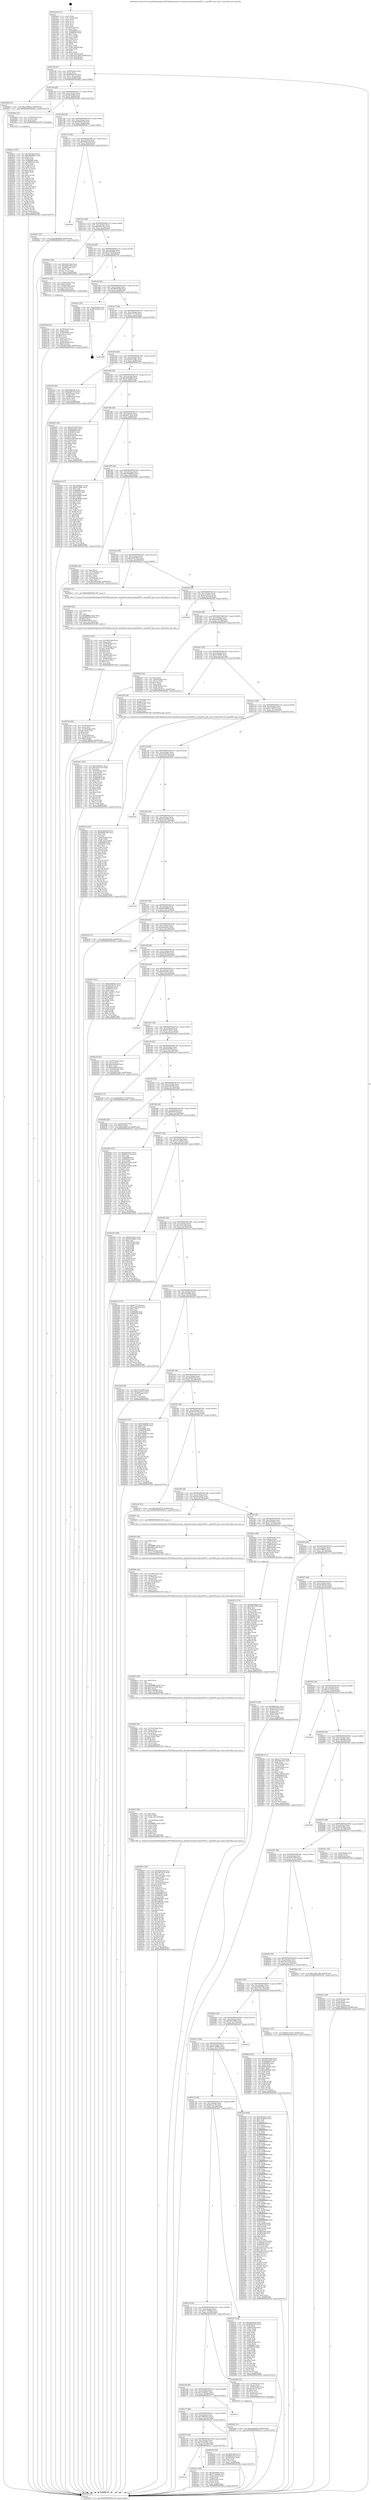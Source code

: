 digraph "0x401be0" {
  label = "0x401be0 (/mnt/c/Users/mathe/Desktop/tcc/POCII/binaries/extr_linuxdriversiioaccelmma9553.c_mma9553_get_event_Final-ollvm.out::main(0))"
  labelloc = "t"
  node[shape=record]

  Entry [label="",width=0.3,height=0.3,shape=circle,fillcolor=black,style=filled]
  "0x401c4f" [label="{
     0x401c4f [32]\l
     | [instrs]\l
     &nbsp;&nbsp;0x401c4f \<+6\>: mov -0xb8(%rbp),%eax\l
     &nbsp;&nbsp;0x401c55 \<+2\>: mov %eax,%ecx\l
     &nbsp;&nbsp;0x401c57 \<+6\>: sub $0x80fab055,%ecx\l
     &nbsp;&nbsp;0x401c5d \<+6\>: mov %eax,-0xcc(%rbp)\l
     &nbsp;&nbsp;0x401c63 \<+6\>: mov %ecx,-0xd0(%rbp)\l
     &nbsp;&nbsp;0x401c69 \<+6\>: je 0000000000402b6d \<main+0xf8d\>\l
  }"]
  "0x402b6d" [label="{
     0x402b6d [15]\l
     | [instrs]\l
     &nbsp;&nbsp;0x402b6d \<+10\>: movl $0x279ffb3a,-0xb8(%rbp)\l
     &nbsp;&nbsp;0x402b77 \<+5\>: jmp 000000000040325e \<main+0x167e\>\l
  }"]
  "0x401c6f" [label="{
     0x401c6f [28]\l
     | [instrs]\l
     &nbsp;&nbsp;0x401c6f \<+5\>: jmp 0000000000401c74 \<main+0x94\>\l
     &nbsp;&nbsp;0x401c74 \<+6\>: mov -0xcc(%rbp),%eax\l
     &nbsp;&nbsp;0x401c7a \<+5\>: sub $0x8ecfea6e,%eax\l
     &nbsp;&nbsp;0x401c7f \<+6\>: mov %eax,-0xd4(%rbp)\l
     &nbsp;&nbsp;0x401c85 \<+6\>: je 0000000000402db2 \<main+0x11d2\>\l
  }"]
  Exit [label="",width=0.3,height=0.3,shape=circle,fillcolor=black,style=filled,peripheries=2]
  "0x402db2" [label="{
     0x402db2 [15]\l
     | [instrs]\l
     &nbsp;&nbsp;0x402db2 \<+4\>: mov -0x78(%rbp),%rax\l
     &nbsp;&nbsp;0x402db6 \<+3\>: mov (%rax),%rax\l
     &nbsp;&nbsp;0x402db9 \<+3\>: mov %rax,%rdi\l
     &nbsp;&nbsp;0x402dbc \<+5\>: call 0000000000401030 \<free@plt\>\l
     | [calls]\l
     &nbsp;&nbsp;0x401030 \{1\} (unknown)\l
  }"]
  "0x401c8b" [label="{
     0x401c8b [28]\l
     | [instrs]\l
     &nbsp;&nbsp;0x401c8b \<+5\>: jmp 0000000000401c90 \<main+0xb0\>\l
     &nbsp;&nbsp;0x401c90 \<+6\>: mov -0xcc(%rbp),%eax\l
     &nbsp;&nbsp;0x401c96 \<+5\>: sub $0x8f263c3e,%eax\l
     &nbsp;&nbsp;0x401c9b \<+6\>: mov %eax,-0xd8(%rbp)\l
     &nbsp;&nbsp;0x401ca1 \<+6\>: je 0000000000402b7c \<main+0xf9c\>\l
  }"]
  "0x402dc1" [label="{
     0x402dc1 [145]\l
     | [instrs]\l
     &nbsp;&nbsp;0x402dc1 \<+5\>: mov $0x3d1302cf,%ecx\l
     &nbsp;&nbsp;0x402dc6 \<+5\>: mov $0xd040f6db,%edx\l
     &nbsp;&nbsp;0x402dcb \<+3\>: mov $0x1,%sil\l
     &nbsp;&nbsp;0x402dce \<+3\>: xor %r8d,%r8d\l
     &nbsp;&nbsp;0x402dd1 \<+8\>: mov 0x406068,%r9d\l
     &nbsp;&nbsp;0x402dd9 \<+8\>: mov 0x406054,%r10d\l
     &nbsp;&nbsp;0x402de1 \<+4\>: sub $0x1,%r8d\l
     &nbsp;&nbsp;0x402de5 \<+3\>: mov %r9d,%r11d\l
     &nbsp;&nbsp;0x402de8 \<+3\>: add %r8d,%r11d\l
     &nbsp;&nbsp;0x402deb \<+4\>: imul %r11d,%r9d\l
     &nbsp;&nbsp;0x402def \<+4\>: and $0x1,%r9d\l
     &nbsp;&nbsp;0x402df3 \<+4\>: cmp $0x0,%r9d\l
     &nbsp;&nbsp;0x402df7 \<+3\>: sete %bl\l
     &nbsp;&nbsp;0x402dfa \<+4\>: cmp $0xa,%r10d\l
     &nbsp;&nbsp;0x402dfe \<+4\>: setl %r14b\l
     &nbsp;&nbsp;0x402e02 \<+3\>: mov %bl,%r15b\l
     &nbsp;&nbsp;0x402e05 \<+4\>: xor $0xff,%r15b\l
     &nbsp;&nbsp;0x402e09 \<+3\>: mov %r14b,%r12b\l
     &nbsp;&nbsp;0x402e0c \<+4\>: xor $0xff,%r12b\l
     &nbsp;&nbsp;0x402e10 \<+4\>: xor $0x0,%sil\l
     &nbsp;&nbsp;0x402e14 \<+3\>: mov %r15b,%r13b\l
     &nbsp;&nbsp;0x402e17 \<+4\>: and $0x0,%r13b\l
     &nbsp;&nbsp;0x402e1b \<+3\>: and %sil,%bl\l
     &nbsp;&nbsp;0x402e1e \<+3\>: mov %r12b,%al\l
     &nbsp;&nbsp;0x402e21 \<+2\>: and $0x0,%al\l
     &nbsp;&nbsp;0x402e23 \<+3\>: and %sil,%r14b\l
     &nbsp;&nbsp;0x402e26 \<+3\>: or %bl,%r13b\l
     &nbsp;&nbsp;0x402e29 \<+3\>: or %r14b,%al\l
     &nbsp;&nbsp;0x402e2c \<+3\>: xor %al,%r13b\l
     &nbsp;&nbsp;0x402e2f \<+3\>: or %r12b,%r15b\l
     &nbsp;&nbsp;0x402e32 \<+4\>: xor $0xff,%r15b\l
     &nbsp;&nbsp;0x402e36 \<+4\>: or $0x0,%sil\l
     &nbsp;&nbsp;0x402e3a \<+3\>: and %sil,%r15b\l
     &nbsp;&nbsp;0x402e3d \<+3\>: or %r15b,%r13b\l
     &nbsp;&nbsp;0x402e40 \<+4\>: test $0x1,%r13b\l
     &nbsp;&nbsp;0x402e44 \<+3\>: cmovne %edx,%ecx\l
     &nbsp;&nbsp;0x402e47 \<+6\>: mov %ecx,-0xb8(%rbp)\l
     &nbsp;&nbsp;0x402e4d \<+5\>: jmp 000000000040325e \<main+0x167e\>\l
  }"]
  "0x402b7c" [label="{
     0x402b7c [15]\l
     | [instrs]\l
     &nbsp;&nbsp;0x402b7c \<+10\>: movl $0xa58ddd56,-0xb8(%rbp)\l
     &nbsp;&nbsp;0x402b86 \<+5\>: jmp 000000000040325e \<main+0x167e\>\l
  }"]
  "0x401ca7" [label="{
     0x401ca7 [28]\l
     | [instrs]\l
     &nbsp;&nbsp;0x401ca7 \<+5\>: jmp 0000000000401cac \<main+0xcc\>\l
     &nbsp;&nbsp;0x401cac \<+6\>: mov -0xcc(%rbp),%eax\l
     &nbsp;&nbsp;0x401cb2 \<+5\>: sub $0x9004ac4d,%eax\l
     &nbsp;&nbsp;0x401cb7 \<+6\>: mov %eax,-0xdc(%rbp)\l
     &nbsp;&nbsp;0x401cbd \<+6\>: je 00000000004030ae \<main+0x14ce\>\l
  }"]
  "0x402d26" [label="{
     0x402d26 [15]\l
     | [instrs]\l
     &nbsp;&nbsp;0x402d26 \<+10\>: movl $0xab2b0530,-0xb8(%rbp)\l
     &nbsp;&nbsp;0x402d30 \<+5\>: jmp 000000000040325e \<main+0x167e\>\l
  }"]
  "0x4030ae" [label="{
     0x4030ae\l
  }", style=dashed]
  "0x401cc3" [label="{
     0x401cc3 [28]\l
     | [instrs]\l
     &nbsp;&nbsp;0x401cc3 \<+5\>: jmp 0000000000401cc8 \<main+0xe8\>\l
     &nbsp;&nbsp;0x401cc8 \<+6\>: mov -0xcc(%rbp),%eax\l
     &nbsp;&nbsp;0x401cce \<+5\>: sub $0x936a74ca,%eax\l
     &nbsp;&nbsp;0x401cd3 \<+6\>: mov %eax,-0xe0(%rbp)\l
     &nbsp;&nbsp;0x401cd9 \<+6\>: je 00000000004026c5 \<main+0xae5\>\l
  }"]
  "0x4021af" [label="{
     0x4021af\l
  }", style=dashed]
  "0x4026c5" [label="{
     0x4026c5 [30]\l
     | [instrs]\l
     &nbsp;&nbsp;0x4026c5 \<+5\>: mov $0xa4d17ac9,%eax\l
     &nbsp;&nbsp;0x4026ca \<+5\>: mov $0xa6407053,%ecx\l
     &nbsp;&nbsp;0x4026cf \<+3\>: mov -0x2d(%rbp),%dl\l
     &nbsp;&nbsp;0x4026d2 \<+3\>: test $0x1,%dl\l
     &nbsp;&nbsp;0x4026d5 \<+3\>: cmovne %ecx,%eax\l
     &nbsp;&nbsp;0x4026d8 \<+6\>: mov %eax,-0xb8(%rbp)\l
     &nbsp;&nbsp;0x4026de \<+5\>: jmp 000000000040325e \<main+0x167e\>\l
  }"]
  "0x401cdf" [label="{
     0x401cdf [28]\l
     | [instrs]\l
     &nbsp;&nbsp;0x401cdf \<+5\>: jmp 0000000000401ce4 \<main+0x104\>\l
     &nbsp;&nbsp;0x401ce4 \<+6\>: mov -0xcc(%rbp),%eax\l
     &nbsp;&nbsp;0x401cea \<+5\>: sub $0x97f35402,%eax\l
     &nbsp;&nbsp;0x401cef \<+6\>: mov %eax,-0xe4(%rbp)\l
     &nbsp;&nbsp;0x401cf5 \<+6\>: je 00000000004027a3 \<main+0xbc3\>\l
  }"]
  "0x402ce1" [label="{
     0x402ce1 [36]\l
     | [instrs]\l
     &nbsp;&nbsp;0x402ce1 \<+5\>: mov $0xa455bf05,%eax\l
     &nbsp;&nbsp;0x402ce6 \<+5\>: mov $0x717836db,%ecx\l
     &nbsp;&nbsp;0x402ceb \<+4\>: mov -0x40(%rbp),%rdx\l
     &nbsp;&nbsp;0x402cef \<+2\>: mov (%rdx),%esi\l
     &nbsp;&nbsp;0x402cf1 \<+4\>: mov -0x80(%rbp),%rdx\l
     &nbsp;&nbsp;0x402cf5 \<+2\>: cmp (%rdx),%esi\l
     &nbsp;&nbsp;0x402cf7 \<+3\>: cmovl %ecx,%eax\l
     &nbsp;&nbsp;0x402cfa \<+6\>: mov %eax,-0xb8(%rbp)\l
     &nbsp;&nbsp;0x402d00 \<+5\>: jmp 000000000040325e \<main+0x167e\>\l
  }"]
  "0x4027a3" [label="{
     0x4027a3 [26]\l
     | [instrs]\l
     &nbsp;&nbsp;0x4027a3 \<+4\>: mov -0x58(%rbp),%rax\l
     &nbsp;&nbsp;0x4027a7 \<+6\>: movl $0x1,(%rax)\l
     &nbsp;&nbsp;0x4027ad \<+4\>: mov -0x58(%rbp),%rax\l
     &nbsp;&nbsp;0x4027b1 \<+3\>: movslq (%rax),%rax\l
     &nbsp;&nbsp;0x4027b4 \<+4\>: imul $0xc,%rax,%rdi\l
     &nbsp;&nbsp;0x4027b8 \<+5\>: call 0000000000401050 \<malloc@plt\>\l
     | [calls]\l
     &nbsp;&nbsp;0x401050 \{1\} (unknown)\l
  }"]
  "0x401cfb" [label="{
     0x401cfb [28]\l
     | [instrs]\l
     &nbsp;&nbsp;0x401cfb \<+5\>: jmp 0000000000401d00 \<main+0x120\>\l
     &nbsp;&nbsp;0x401d00 \<+6\>: mov -0xcc(%rbp),%eax\l
     &nbsp;&nbsp;0x401d06 \<+5\>: sub $0x98093180,%eax\l
     &nbsp;&nbsp;0x401d0b \<+6\>: mov %eax,-0xe8(%rbp)\l
     &nbsp;&nbsp;0x401d11 \<+6\>: je 0000000000402fce \<main+0x13ee\>\l
  }"]
  "0x402c67" [label="{
     0x402c67 [107]\l
     | [instrs]\l
     &nbsp;&nbsp;0x402c67 \<+5\>: mov $0x7239d2c7,%ecx\l
     &nbsp;&nbsp;0x402c6c \<+5\>: mov $0x24327120,%edx\l
     &nbsp;&nbsp;0x402c71 \<+2\>: xor %esi,%esi\l
     &nbsp;&nbsp;0x402c73 \<+4\>: mov -0x48(%rbp),%rdi\l
     &nbsp;&nbsp;0x402c77 \<+3\>: mov %rax,(%rdi)\l
     &nbsp;&nbsp;0x402c7a \<+4\>: mov -0x40(%rbp),%rax\l
     &nbsp;&nbsp;0x402c7e \<+6\>: movl $0x0,(%rax)\l
     &nbsp;&nbsp;0x402c84 \<+8\>: mov 0x406068,%r8d\l
     &nbsp;&nbsp;0x402c8c \<+8\>: mov 0x406054,%r9d\l
     &nbsp;&nbsp;0x402c94 \<+3\>: sub $0x1,%esi\l
     &nbsp;&nbsp;0x402c97 \<+3\>: mov %r8d,%r10d\l
     &nbsp;&nbsp;0x402c9a \<+3\>: add %esi,%r10d\l
     &nbsp;&nbsp;0x402c9d \<+4\>: imul %r10d,%r8d\l
     &nbsp;&nbsp;0x402ca1 \<+4\>: and $0x1,%r8d\l
     &nbsp;&nbsp;0x402ca5 \<+4\>: cmp $0x0,%r8d\l
     &nbsp;&nbsp;0x402ca9 \<+4\>: sete %r11b\l
     &nbsp;&nbsp;0x402cad \<+4\>: cmp $0xa,%r9d\l
     &nbsp;&nbsp;0x402cb1 \<+3\>: setl %bl\l
     &nbsp;&nbsp;0x402cb4 \<+3\>: mov %r11b,%r14b\l
     &nbsp;&nbsp;0x402cb7 \<+3\>: and %bl,%r14b\l
     &nbsp;&nbsp;0x402cba \<+3\>: xor %bl,%r11b\l
     &nbsp;&nbsp;0x402cbd \<+3\>: or %r11b,%r14b\l
     &nbsp;&nbsp;0x402cc0 \<+4\>: test $0x1,%r14b\l
     &nbsp;&nbsp;0x402cc4 \<+3\>: cmovne %edx,%ecx\l
     &nbsp;&nbsp;0x402cc7 \<+6\>: mov %ecx,-0xb8(%rbp)\l
     &nbsp;&nbsp;0x402ccd \<+5\>: jmp 000000000040325e \<main+0x167e\>\l
  }"]
  "0x402fce" [label="{
     0x402fce [18]\l
     | [instrs]\l
     &nbsp;&nbsp;0x402fce \<+3\>: mov -0x2c(%rbp),%eax\l
     &nbsp;&nbsp;0x402fd1 \<+4\>: lea -0x28(%rbp),%rsp\l
     &nbsp;&nbsp;0x402fd5 \<+1\>: pop %rbx\l
     &nbsp;&nbsp;0x402fd6 \<+2\>: pop %r12\l
     &nbsp;&nbsp;0x402fd8 \<+2\>: pop %r13\l
     &nbsp;&nbsp;0x402fda \<+2\>: pop %r14\l
     &nbsp;&nbsp;0x402fdc \<+2\>: pop %r15\l
     &nbsp;&nbsp;0x402fde \<+1\>: pop %rbp\l
     &nbsp;&nbsp;0x402fdf \<+1\>: ret\l
  }"]
  "0x401d17" [label="{
     0x401d17 [28]\l
     | [instrs]\l
     &nbsp;&nbsp;0x401d17 \<+5\>: jmp 0000000000401d1c \<main+0x13c\>\l
     &nbsp;&nbsp;0x401d1c \<+6\>: mov -0xcc(%rbp),%eax\l
     &nbsp;&nbsp;0x401d22 \<+5\>: sub $0x9c77135f,%eax\l
     &nbsp;&nbsp;0x401d27 \<+6\>: mov %eax,-0xec(%rbp)\l
     &nbsp;&nbsp;0x401d2d \<+6\>: je 0000000000403089 \<main+0x14a9\>\l
  }"]
  "0x402959" [label="{
     0x402959 [195]\l
     | [instrs]\l
     &nbsp;&nbsp;0x402959 \<+5\>: mov $0x9004ac4d,%ecx\l
     &nbsp;&nbsp;0x40295e \<+5\>: mov $0x54f7aa74,%edx\l
     &nbsp;&nbsp;0x402963 \<+3\>: mov $0x1,%r10b\l
     &nbsp;&nbsp;0x402966 \<+7\>: mov -0x1a4(%rbp),%r8d\l
     &nbsp;&nbsp;0x40296d \<+4\>: imul %eax,%r8d\l
     &nbsp;&nbsp;0x402971 \<+4\>: mov -0x78(%rbp),%rsi\l
     &nbsp;&nbsp;0x402975 \<+3\>: mov (%rsi),%rsi\l
     &nbsp;&nbsp;0x402978 \<+4\>: mov -0x70(%rbp),%rdi\l
     &nbsp;&nbsp;0x40297c \<+3\>: movslq (%rdi),%rdi\l
     &nbsp;&nbsp;0x40297f \<+4\>: shl $0x4,%rdi\l
     &nbsp;&nbsp;0x402983 \<+3\>: add %rdi,%rsi\l
     &nbsp;&nbsp;0x402986 \<+4\>: mov 0x8(%rsi),%rsi\l
     &nbsp;&nbsp;0x40298a \<+3\>: mov (%rsi),%rsi\l
     &nbsp;&nbsp;0x40298d \<+4\>: mov %r8d,0x8(%rsi)\l
     &nbsp;&nbsp;0x402991 \<+7\>: mov 0x406068,%eax\l
     &nbsp;&nbsp;0x402998 \<+8\>: mov 0x406054,%r8d\l
     &nbsp;&nbsp;0x4029a0 \<+3\>: mov %eax,%r9d\l
     &nbsp;&nbsp;0x4029a3 \<+7\>: sub $0x38ff1fd2,%r9d\l
     &nbsp;&nbsp;0x4029aa \<+4\>: sub $0x1,%r9d\l
     &nbsp;&nbsp;0x4029ae \<+7\>: add $0x38ff1fd2,%r9d\l
     &nbsp;&nbsp;0x4029b5 \<+4\>: imul %r9d,%eax\l
     &nbsp;&nbsp;0x4029b9 \<+3\>: and $0x1,%eax\l
     &nbsp;&nbsp;0x4029bc \<+3\>: cmp $0x0,%eax\l
     &nbsp;&nbsp;0x4029bf \<+4\>: sete %r11b\l
     &nbsp;&nbsp;0x4029c3 \<+4\>: cmp $0xa,%r8d\l
     &nbsp;&nbsp;0x4029c7 \<+3\>: setl %bl\l
     &nbsp;&nbsp;0x4029ca \<+3\>: mov %r11b,%r14b\l
     &nbsp;&nbsp;0x4029cd \<+4\>: xor $0xff,%r14b\l
     &nbsp;&nbsp;0x4029d1 \<+3\>: mov %bl,%r15b\l
     &nbsp;&nbsp;0x4029d4 \<+4\>: xor $0xff,%r15b\l
     &nbsp;&nbsp;0x4029d8 \<+4\>: xor $0x1,%r10b\l
     &nbsp;&nbsp;0x4029dc \<+3\>: mov %r14b,%r12b\l
     &nbsp;&nbsp;0x4029df \<+4\>: and $0xff,%r12b\l
     &nbsp;&nbsp;0x4029e3 \<+3\>: and %r10b,%r11b\l
     &nbsp;&nbsp;0x4029e6 \<+3\>: mov %r15b,%r13b\l
     &nbsp;&nbsp;0x4029e9 \<+4\>: and $0xff,%r13b\l
     &nbsp;&nbsp;0x4029ed \<+3\>: and %r10b,%bl\l
     &nbsp;&nbsp;0x4029f0 \<+3\>: or %r11b,%r12b\l
     &nbsp;&nbsp;0x4029f3 \<+3\>: or %bl,%r13b\l
     &nbsp;&nbsp;0x4029f6 \<+3\>: xor %r13b,%r12b\l
     &nbsp;&nbsp;0x4029f9 \<+3\>: or %r15b,%r14b\l
     &nbsp;&nbsp;0x4029fc \<+4\>: xor $0xff,%r14b\l
     &nbsp;&nbsp;0x402a00 \<+4\>: or $0x1,%r10b\l
     &nbsp;&nbsp;0x402a04 \<+3\>: and %r10b,%r14b\l
     &nbsp;&nbsp;0x402a07 \<+3\>: or %r14b,%r12b\l
     &nbsp;&nbsp;0x402a0a \<+4\>: test $0x1,%r12b\l
     &nbsp;&nbsp;0x402a0e \<+3\>: cmovne %edx,%ecx\l
     &nbsp;&nbsp;0x402a11 \<+6\>: mov %ecx,-0xb8(%rbp)\l
     &nbsp;&nbsp;0x402a17 \<+5\>: jmp 000000000040325e \<main+0x167e\>\l
  }"]
  "0x403089" [label="{
     0x403089\l
  }", style=dashed]
  "0x401d33" [label="{
     0x401d33 [28]\l
     | [instrs]\l
     &nbsp;&nbsp;0x401d33 \<+5\>: jmp 0000000000401d38 \<main+0x158\>\l
     &nbsp;&nbsp;0x401d38 \<+6\>: mov -0xcc(%rbp),%eax\l
     &nbsp;&nbsp;0x401d3e \<+5\>: sub $0x9fe7edb1,%eax\l
     &nbsp;&nbsp;0x401d43 \<+6\>: mov %eax,-0xf0(%rbp)\l
     &nbsp;&nbsp;0x401d49 \<+6\>: je 00000000004027f2 \<main+0xc12\>\l
  }"]
  "0x40291f" [label="{
     0x40291f [58]\l
     | [instrs]\l
     &nbsp;&nbsp;0x40291f \<+2\>: xor %ecx,%ecx\l
     &nbsp;&nbsp;0x402921 \<+5\>: mov $0x2,%edx\l
     &nbsp;&nbsp;0x402926 \<+6\>: mov %edx,-0x1a0(%rbp)\l
     &nbsp;&nbsp;0x40292c \<+1\>: cltd\l
     &nbsp;&nbsp;0x40292d \<+7\>: mov -0x1a0(%rbp),%r8d\l
     &nbsp;&nbsp;0x402934 \<+3\>: idiv %r8d\l
     &nbsp;&nbsp;0x402937 \<+6\>: imul $0xfffffffe,%edx,%edx\l
     &nbsp;&nbsp;0x40293d \<+3\>: mov %ecx,%r9d\l
     &nbsp;&nbsp;0x402940 \<+3\>: sub %edx,%r9d\l
     &nbsp;&nbsp;0x402943 \<+2\>: mov %ecx,%edx\l
     &nbsp;&nbsp;0x402945 \<+3\>: sub $0x1,%edx\l
     &nbsp;&nbsp;0x402948 \<+3\>: add %edx,%r9d\l
     &nbsp;&nbsp;0x40294b \<+3\>: sub %r9d,%ecx\l
     &nbsp;&nbsp;0x40294e \<+6\>: mov %ecx,-0x1a4(%rbp)\l
     &nbsp;&nbsp;0x402954 \<+5\>: call 0000000000401160 \<next_i\>\l
     | [calls]\l
     &nbsp;&nbsp;0x401160 \{1\} (/mnt/c/Users/mathe/Desktop/tcc/POCII/binaries/extr_linuxdriversiioaccelmma9553.c_mma9553_get_event_Final-ollvm.out::next_i)\l
  }"]
  "0x4027f2" [label="{
     0x4027f2 [36]\l
     | [instrs]\l
     &nbsp;&nbsp;0x4027f2 \<+5\>: mov $0xf556b7f8,%eax\l
     &nbsp;&nbsp;0x4027f7 \<+5\>: mov $0x55d0753e,%ecx\l
     &nbsp;&nbsp;0x4027fc \<+4\>: mov -0x50(%rbp),%rdx\l
     &nbsp;&nbsp;0x402800 \<+2\>: mov (%rdx),%esi\l
     &nbsp;&nbsp;0x402802 \<+4\>: mov -0x58(%rbp),%rdx\l
     &nbsp;&nbsp;0x402806 \<+2\>: cmp (%rdx),%esi\l
     &nbsp;&nbsp;0x402808 \<+3\>: cmovl %ecx,%eax\l
     &nbsp;&nbsp;0x40280b \<+6\>: mov %eax,-0xb8(%rbp)\l
     &nbsp;&nbsp;0x402811 \<+5\>: jmp 000000000040325e \<main+0x167e\>\l
  }"]
  "0x401d4f" [label="{
     0x401d4f [28]\l
     | [instrs]\l
     &nbsp;&nbsp;0x401d4f \<+5\>: jmp 0000000000401d54 \<main+0x174\>\l
     &nbsp;&nbsp;0x401d54 \<+6\>: mov -0xcc(%rbp),%eax\l
     &nbsp;&nbsp;0x401d5a \<+5\>: sub $0xa455bf05,%eax\l
     &nbsp;&nbsp;0x401d5f \<+6\>: mov %eax,-0xf4(%rbp)\l
     &nbsp;&nbsp;0x401d65 \<+6\>: je 0000000000402d57 \<main+0x1177\>\l
  }"]
  "0x4028f2" [label="{
     0x4028f2 [45]\l
     | [instrs]\l
     &nbsp;&nbsp;0x4028f2 \<+6\>: mov -0x19c(%rbp),%ecx\l
     &nbsp;&nbsp;0x4028f8 \<+3\>: imul %eax,%ecx\l
     &nbsp;&nbsp;0x4028fb \<+4\>: mov -0x78(%rbp),%rsi\l
     &nbsp;&nbsp;0x4028ff \<+3\>: mov (%rsi),%rsi\l
     &nbsp;&nbsp;0x402902 \<+4\>: mov -0x70(%rbp),%rdi\l
     &nbsp;&nbsp;0x402906 \<+3\>: movslq (%rdi),%rdi\l
     &nbsp;&nbsp;0x402909 \<+4\>: shl $0x4,%rdi\l
     &nbsp;&nbsp;0x40290d \<+3\>: add %rdi,%rsi\l
     &nbsp;&nbsp;0x402910 \<+4\>: mov 0x8(%rsi),%rsi\l
     &nbsp;&nbsp;0x402914 \<+3\>: mov (%rsi),%rsi\l
     &nbsp;&nbsp;0x402917 \<+3\>: mov %ecx,0x4(%rsi)\l
     &nbsp;&nbsp;0x40291a \<+5\>: call 0000000000401160 \<next_i\>\l
     | [calls]\l
     &nbsp;&nbsp;0x401160 \{1\} (/mnt/c/Users/mathe/Desktop/tcc/POCII/binaries/extr_linuxdriversiioaccelmma9553.c_mma9553_get_event_Final-ollvm.out::next_i)\l
  }"]
  "0x402d57" [label="{
     0x402d57 [91]\l
     | [instrs]\l
     &nbsp;&nbsp;0x402d57 \<+5\>: mov $0x3d1302cf,%eax\l
     &nbsp;&nbsp;0x402d5c \<+5\>: mov $0x8ecfea6e,%ecx\l
     &nbsp;&nbsp;0x402d61 \<+7\>: mov 0x406068,%edx\l
     &nbsp;&nbsp;0x402d68 \<+7\>: mov 0x406054,%esi\l
     &nbsp;&nbsp;0x402d6f \<+2\>: mov %edx,%edi\l
     &nbsp;&nbsp;0x402d71 \<+6\>: add $0x2326149d,%edi\l
     &nbsp;&nbsp;0x402d77 \<+3\>: sub $0x1,%edi\l
     &nbsp;&nbsp;0x402d7a \<+6\>: sub $0x2326149d,%edi\l
     &nbsp;&nbsp;0x402d80 \<+3\>: imul %edi,%edx\l
     &nbsp;&nbsp;0x402d83 \<+3\>: and $0x1,%edx\l
     &nbsp;&nbsp;0x402d86 \<+3\>: cmp $0x0,%edx\l
     &nbsp;&nbsp;0x402d89 \<+4\>: sete %r8b\l
     &nbsp;&nbsp;0x402d8d \<+3\>: cmp $0xa,%esi\l
     &nbsp;&nbsp;0x402d90 \<+4\>: setl %r9b\l
     &nbsp;&nbsp;0x402d94 \<+3\>: mov %r8b,%r10b\l
     &nbsp;&nbsp;0x402d97 \<+3\>: and %r9b,%r10b\l
     &nbsp;&nbsp;0x402d9a \<+3\>: xor %r9b,%r8b\l
     &nbsp;&nbsp;0x402d9d \<+3\>: or %r8b,%r10b\l
     &nbsp;&nbsp;0x402da0 \<+4\>: test $0x1,%r10b\l
     &nbsp;&nbsp;0x402da4 \<+3\>: cmovne %ecx,%eax\l
     &nbsp;&nbsp;0x402da7 \<+6\>: mov %eax,-0xb8(%rbp)\l
     &nbsp;&nbsp;0x402dad \<+5\>: jmp 000000000040325e \<main+0x167e\>\l
  }"]
  "0x401d6b" [label="{
     0x401d6b [28]\l
     | [instrs]\l
     &nbsp;&nbsp;0x401d6b \<+5\>: jmp 0000000000401d70 \<main+0x190\>\l
     &nbsp;&nbsp;0x401d70 \<+6\>: mov -0xcc(%rbp),%eax\l
     &nbsp;&nbsp;0x401d76 \<+5\>: sub $0xa4d17ac9,%eax\l
     &nbsp;&nbsp;0x401d7b \<+6\>: mov %eax,-0xf8(%rbp)\l
     &nbsp;&nbsp;0x401d81 \<+6\>: je 0000000000402bad \<main+0xfcd\>\l
  }"]
  "0x4028ca" [label="{
     0x4028ca [40]\l
     | [instrs]\l
     &nbsp;&nbsp;0x4028ca \<+5\>: mov $0x2,%ecx\l
     &nbsp;&nbsp;0x4028cf \<+1\>: cltd\l
     &nbsp;&nbsp;0x4028d0 \<+2\>: idiv %ecx\l
     &nbsp;&nbsp;0x4028d2 \<+6\>: imul $0xfffffffe,%edx,%ecx\l
     &nbsp;&nbsp;0x4028d8 \<+6\>: add $0x31de5fd8,%ecx\l
     &nbsp;&nbsp;0x4028de \<+3\>: add $0x1,%ecx\l
     &nbsp;&nbsp;0x4028e1 \<+6\>: sub $0x31de5fd8,%ecx\l
     &nbsp;&nbsp;0x4028e7 \<+6\>: mov %ecx,-0x19c(%rbp)\l
     &nbsp;&nbsp;0x4028ed \<+5\>: call 0000000000401160 \<next_i\>\l
     | [calls]\l
     &nbsp;&nbsp;0x401160 \{1\} (/mnt/c/Users/mathe/Desktop/tcc/POCII/binaries/extr_linuxdriversiioaccelmma9553.c_mma9553_get_event_Final-ollvm.out::next_i)\l
  }"]
  "0x402bad" [label="{
     0x402bad [147]\l
     | [instrs]\l
     &nbsp;&nbsp;0x402bad \<+5\>: mov $0x7239d2c7,%eax\l
     &nbsp;&nbsp;0x402bb2 \<+5\>: mov $0xb078dffc,%ecx\l
     &nbsp;&nbsp;0x402bb7 \<+2\>: mov $0x1,%dl\l
     &nbsp;&nbsp;0x402bb9 \<+7\>: mov 0x406068,%esi\l
     &nbsp;&nbsp;0x402bc0 \<+7\>: mov 0x406054,%edi\l
     &nbsp;&nbsp;0x402bc7 \<+3\>: mov %esi,%r8d\l
     &nbsp;&nbsp;0x402bca \<+7\>: add $0xd25fb6f5,%r8d\l
     &nbsp;&nbsp;0x402bd1 \<+4\>: sub $0x1,%r8d\l
     &nbsp;&nbsp;0x402bd5 \<+7\>: sub $0xd25fb6f5,%r8d\l
     &nbsp;&nbsp;0x402bdc \<+4\>: imul %r8d,%esi\l
     &nbsp;&nbsp;0x402be0 \<+3\>: and $0x1,%esi\l
     &nbsp;&nbsp;0x402be3 \<+3\>: cmp $0x0,%esi\l
     &nbsp;&nbsp;0x402be6 \<+4\>: sete %r9b\l
     &nbsp;&nbsp;0x402bea \<+3\>: cmp $0xa,%edi\l
     &nbsp;&nbsp;0x402bed \<+4\>: setl %r10b\l
     &nbsp;&nbsp;0x402bf1 \<+3\>: mov %r9b,%r11b\l
     &nbsp;&nbsp;0x402bf4 \<+4\>: xor $0xff,%r11b\l
     &nbsp;&nbsp;0x402bf8 \<+3\>: mov %r10b,%bl\l
     &nbsp;&nbsp;0x402bfb \<+3\>: xor $0xff,%bl\l
     &nbsp;&nbsp;0x402bfe \<+3\>: xor $0x1,%dl\l
     &nbsp;&nbsp;0x402c01 \<+3\>: mov %r11b,%r14b\l
     &nbsp;&nbsp;0x402c04 \<+4\>: and $0xff,%r14b\l
     &nbsp;&nbsp;0x402c08 \<+3\>: and %dl,%r9b\l
     &nbsp;&nbsp;0x402c0b \<+3\>: mov %bl,%r15b\l
     &nbsp;&nbsp;0x402c0e \<+4\>: and $0xff,%r15b\l
     &nbsp;&nbsp;0x402c12 \<+3\>: and %dl,%r10b\l
     &nbsp;&nbsp;0x402c15 \<+3\>: or %r9b,%r14b\l
     &nbsp;&nbsp;0x402c18 \<+3\>: or %r10b,%r15b\l
     &nbsp;&nbsp;0x402c1b \<+3\>: xor %r15b,%r14b\l
     &nbsp;&nbsp;0x402c1e \<+3\>: or %bl,%r11b\l
     &nbsp;&nbsp;0x402c21 \<+4\>: xor $0xff,%r11b\l
     &nbsp;&nbsp;0x402c25 \<+3\>: or $0x1,%dl\l
     &nbsp;&nbsp;0x402c28 \<+3\>: and %dl,%r11b\l
     &nbsp;&nbsp;0x402c2b \<+3\>: or %r11b,%r14b\l
     &nbsp;&nbsp;0x402c2e \<+4\>: test $0x1,%r14b\l
     &nbsp;&nbsp;0x402c32 \<+3\>: cmovne %ecx,%eax\l
     &nbsp;&nbsp;0x402c35 \<+6\>: mov %eax,-0xb8(%rbp)\l
     &nbsp;&nbsp;0x402c3b \<+5\>: jmp 000000000040325e \<main+0x167e\>\l
  }"]
  "0x401d87" [label="{
     0x401d87 [28]\l
     | [instrs]\l
     &nbsp;&nbsp;0x401d87 \<+5\>: jmp 0000000000401d8c \<main+0x1ac\>\l
     &nbsp;&nbsp;0x401d8c \<+6\>: mov -0xcc(%rbp),%eax\l
     &nbsp;&nbsp;0x401d92 \<+5\>: sub $0xa58ddd56,%eax\l
     &nbsp;&nbsp;0x401d97 \<+6\>: mov %eax,-0xfc(%rbp)\l
     &nbsp;&nbsp;0x401d9d \<+6\>: je 0000000000402b8b \<main+0xfab\>\l
  }"]
  "0x40289e" [label="{
     0x40289e [44]\l
     | [instrs]\l
     &nbsp;&nbsp;0x40289e \<+6\>: mov -0x198(%rbp),%ecx\l
     &nbsp;&nbsp;0x4028a4 \<+3\>: imul %eax,%ecx\l
     &nbsp;&nbsp;0x4028a7 \<+4\>: mov -0x78(%rbp),%rsi\l
     &nbsp;&nbsp;0x4028ab \<+3\>: mov (%rsi),%rsi\l
     &nbsp;&nbsp;0x4028ae \<+4\>: mov -0x70(%rbp),%rdi\l
     &nbsp;&nbsp;0x4028b2 \<+3\>: movslq (%rdi),%rdi\l
     &nbsp;&nbsp;0x4028b5 \<+4\>: shl $0x4,%rdi\l
     &nbsp;&nbsp;0x4028b9 \<+3\>: add %rdi,%rsi\l
     &nbsp;&nbsp;0x4028bc \<+4\>: mov 0x8(%rsi),%rsi\l
     &nbsp;&nbsp;0x4028c0 \<+3\>: mov (%rsi),%rsi\l
     &nbsp;&nbsp;0x4028c3 \<+2\>: mov %ecx,(%rsi)\l
     &nbsp;&nbsp;0x4028c5 \<+5\>: call 0000000000401160 \<next_i\>\l
     | [calls]\l
     &nbsp;&nbsp;0x401160 \{1\} (/mnt/c/Users/mathe/Desktop/tcc/POCII/binaries/extr_linuxdriversiioaccelmma9553.c_mma9553_get_event_Final-ollvm.out::next_i)\l
  }"]
  "0x402b8b" [label="{
     0x402b8b [34]\l
     | [instrs]\l
     &nbsp;&nbsp;0x402b8b \<+2\>: xor %eax,%eax\l
     &nbsp;&nbsp;0x402b8d \<+4\>: mov -0x70(%rbp),%rcx\l
     &nbsp;&nbsp;0x402b91 \<+2\>: mov (%rcx),%edx\l
     &nbsp;&nbsp;0x402b93 \<+3\>: sub $0x1,%eax\l
     &nbsp;&nbsp;0x402b96 \<+2\>: sub %eax,%edx\l
     &nbsp;&nbsp;0x402b98 \<+4\>: mov -0x70(%rbp),%rcx\l
     &nbsp;&nbsp;0x402b9c \<+2\>: mov %edx,(%rcx)\l
     &nbsp;&nbsp;0x402b9e \<+10\>: movl $0x1591cc98,-0xb8(%rbp)\l
     &nbsp;&nbsp;0x402ba8 \<+5\>: jmp 000000000040325e \<main+0x167e\>\l
  }"]
  "0x401da3" [label="{
     0x401da3 [28]\l
     | [instrs]\l
     &nbsp;&nbsp;0x401da3 \<+5\>: jmp 0000000000401da8 \<main+0x1c8\>\l
     &nbsp;&nbsp;0x401da8 \<+6\>: mov -0xcc(%rbp),%eax\l
     &nbsp;&nbsp;0x401dae \<+5\>: sub $0xa6407053,%eax\l
     &nbsp;&nbsp;0x401db3 \<+6\>: mov %eax,-0x100(%rbp)\l
     &nbsp;&nbsp;0x401db9 \<+6\>: je 00000000004026e3 \<main+0xb03\>\l
  }"]
  "0x402876" [label="{
     0x402876 [40]\l
     | [instrs]\l
     &nbsp;&nbsp;0x402876 \<+5\>: mov $0x2,%ecx\l
     &nbsp;&nbsp;0x40287b \<+1\>: cltd\l
     &nbsp;&nbsp;0x40287c \<+2\>: idiv %ecx\l
     &nbsp;&nbsp;0x40287e \<+6\>: imul $0xfffffffe,%edx,%ecx\l
     &nbsp;&nbsp;0x402884 \<+6\>: add $0xd5ba1a9a,%ecx\l
     &nbsp;&nbsp;0x40288a \<+3\>: add $0x1,%ecx\l
     &nbsp;&nbsp;0x40288d \<+6\>: sub $0xd5ba1a9a,%ecx\l
     &nbsp;&nbsp;0x402893 \<+6\>: mov %ecx,-0x198(%rbp)\l
     &nbsp;&nbsp;0x402899 \<+5\>: call 0000000000401160 \<next_i\>\l
     | [calls]\l
     &nbsp;&nbsp;0x401160 \{1\} (/mnt/c/Users/mathe/Desktop/tcc/POCII/binaries/extr_linuxdriversiioaccelmma9553.c_mma9553_get_event_Final-ollvm.out::next_i)\l
  }"]
  "0x4026e3" [label="{
     0x4026e3 [5]\l
     | [instrs]\l
     &nbsp;&nbsp;0x4026e3 \<+5\>: call 0000000000401160 \<next_i\>\l
     | [calls]\l
     &nbsp;&nbsp;0x401160 \{1\} (/mnt/c/Users/mathe/Desktop/tcc/POCII/binaries/extr_linuxdriversiioaccelmma9553.c_mma9553_get_event_Final-ollvm.out::next_i)\l
  }"]
  "0x401dbf" [label="{
     0x401dbf [28]\l
     | [instrs]\l
     &nbsp;&nbsp;0x401dbf \<+5\>: jmp 0000000000401dc4 \<main+0x1e4\>\l
     &nbsp;&nbsp;0x401dc4 \<+6\>: mov -0xcc(%rbp),%eax\l
     &nbsp;&nbsp;0x401dca \<+5\>: sub $0xaae303c2,%eax\l
     &nbsp;&nbsp;0x401dcf \<+6\>: mov %eax,-0x104(%rbp)\l
     &nbsp;&nbsp;0x401dd5 \<+6\>: je 00000000004023fd \<main+0x81d\>\l
  }"]
  "0x4027bd" [label="{
     0x4027bd [53]\l
     | [instrs]\l
     &nbsp;&nbsp;0x4027bd \<+4\>: mov -0x78(%rbp),%rdi\l
     &nbsp;&nbsp;0x4027c1 \<+3\>: mov (%rdi),%rdi\l
     &nbsp;&nbsp;0x4027c4 \<+4\>: mov -0x70(%rbp),%rcx\l
     &nbsp;&nbsp;0x4027c8 \<+3\>: movslq (%rcx),%rcx\l
     &nbsp;&nbsp;0x4027cb \<+4\>: shl $0x4,%rcx\l
     &nbsp;&nbsp;0x4027cf \<+3\>: add %rcx,%rdi\l
     &nbsp;&nbsp;0x4027d2 \<+4\>: mov 0x8(%rdi),%rcx\l
     &nbsp;&nbsp;0x4027d6 \<+3\>: mov %rax,(%rcx)\l
     &nbsp;&nbsp;0x4027d9 \<+4\>: mov -0x50(%rbp),%rax\l
     &nbsp;&nbsp;0x4027dd \<+6\>: movl $0x0,(%rax)\l
     &nbsp;&nbsp;0x4027e3 \<+10\>: movl $0x9fe7edb1,-0xb8(%rbp)\l
     &nbsp;&nbsp;0x4027ed \<+5\>: jmp 000000000040325e \<main+0x167e\>\l
  }"]
  "0x4023fd" [label="{
     0x4023fd\l
  }", style=dashed]
  "0x401ddb" [label="{
     0x401ddb [28]\l
     | [instrs]\l
     &nbsp;&nbsp;0x401ddb \<+5\>: jmp 0000000000401de0 \<main+0x200\>\l
     &nbsp;&nbsp;0x401de0 \<+6\>: mov -0xcc(%rbp),%eax\l
     &nbsp;&nbsp;0x401de6 \<+5\>: sub $0xab2b0530,%eax\l
     &nbsp;&nbsp;0x401deb \<+6\>: mov %eax,-0x108(%rbp)\l
     &nbsp;&nbsp;0x401df1 \<+6\>: je 0000000000402d35 \<main+0x1155\>\l
  }"]
  "0x40274d" [label="{
     0x40274d [50]\l
     | [instrs]\l
     &nbsp;&nbsp;0x40274d \<+4\>: mov -0x78(%rbp),%rsi\l
     &nbsp;&nbsp;0x402751 \<+3\>: mov (%rsi),%rsi\l
     &nbsp;&nbsp;0x402754 \<+4\>: mov -0x70(%rbp),%rdi\l
     &nbsp;&nbsp;0x402758 \<+3\>: movslq (%rdi),%rdi\l
     &nbsp;&nbsp;0x40275b \<+4\>: shl $0x4,%rdi\l
     &nbsp;&nbsp;0x40275f \<+3\>: add %rdi,%rsi\l
     &nbsp;&nbsp;0x402762 \<+4\>: mov %rax,0x8(%rsi)\l
     &nbsp;&nbsp;0x402766 \<+4\>: mov -0x60(%rbp),%rax\l
     &nbsp;&nbsp;0x40276a \<+6\>: movl $0x0,(%rax)\l
     &nbsp;&nbsp;0x402770 \<+10\>: movl $0x279ffb3a,-0xb8(%rbp)\l
     &nbsp;&nbsp;0x40277a \<+5\>: jmp 000000000040325e \<main+0x167e\>\l
  }"]
  "0x402d35" [label="{
     0x402d35 [34]\l
     | [instrs]\l
     &nbsp;&nbsp;0x402d35 \<+2\>: xor %eax,%eax\l
     &nbsp;&nbsp;0x402d37 \<+4\>: mov -0x40(%rbp),%rcx\l
     &nbsp;&nbsp;0x402d3b \<+2\>: mov (%rcx),%edx\l
     &nbsp;&nbsp;0x402d3d \<+3\>: sub $0x1,%eax\l
     &nbsp;&nbsp;0x402d40 \<+2\>: sub %eax,%edx\l
     &nbsp;&nbsp;0x402d42 \<+4\>: mov -0x40(%rbp),%rcx\l
     &nbsp;&nbsp;0x402d46 \<+2\>: mov %edx,(%rcx)\l
     &nbsp;&nbsp;0x402d48 \<+10\>: movl $0x7d2e0781,-0xb8(%rbp)\l
     &nbsp;&nbsp;0x402d52 \<+5\>: jmp 000000000040325e \<main+0x167e\>\l
  }"]
  "0x401df7" [label="{
     0x401df7 [28]\l
     | [instrs]\l
     &nbsp;&nbsp;0x401df7 \<+5\>: jmp 0000000000401dfc \<main+0x21c\>\l
     &nbsp;&nbsp;0x401dfc \<+6\>: mov -0xcc(%rbp),%eax\l
     &nbsp;&nbsp;0x401e02 \<+5\>: sub $0xb078dffc,%eax\l
     &nbsp;&nbsp;0x401e07 \<+6\>: mov %eax,-0x10c(%rbp)\l
     &nbsp;&nbsp;0x401e0d \<+6\>: je 0000000000402c40 \<main+0x1060\>\l
  }"]
  "0x402710" [label="{
     0x402710 [61]\l
     | [instrs]\l
     &nbsp;&nbsp;0x402710 \<+6\>: mov -0x194(%rbp),%ecx\l
     &nbsp;&nbsp;0x402716 \<+3\>: imul %eax,%ecx\l
     &nbsp;&nbsp;0x402719 \<+4\>: mov -0x78(%rbp),%rsi\l
     &nbsp;&nbsp;0x40271d \<+3\>: mov (%rsi),%rsi\l
     &nbsp;&nbsp;0x402720 \<+4\>: mov -0x70(%rbp),%rdi\l
     &nbsp;&nbsp;0x402724 \<+3\>: movslq (%rdi),%rdi\l
     &nbsp;&nbsp;0x402727 \<+4\>: shl $0x4,%rdi\l
     &nbsp;&nbsp;0x40272b \<+3\>: add %rdi,%rsi\l
     &nbsp;&nbsp;0x40272e \<+2\>: mov %ecx,(%rsi)\l
     &nbsp;&nbsp;0x402730 \<+4\>: mov -0x68(%rbp),%rsi\l
     &nbsp;&nbsp;0x402734 \<+6\>: movl $0x1,(%rsi)\l
     &nbsp;&nbsp;0x40273a \<+4\>: mov -0x68(%rbp),%rsi\l
     &nbsp;&nbsp;0x40273e \<+3\>: movslq (%rsi),%rsi\l
     &nbsp;&nbsp;0x402741 \<+4\>: shl $0x3,%rsi\l
     &nbsp;&nbsp;0x402745 \<+3\>: mov %rsi,%rdi\l
     &nbsp;&nbsp;0x402748 \<+5\>: call 0000000000401050 \<malloc@plt\>\l
     | [calls]\l
     &nbsp;&nbsp;0x401050 \{1\} (unknown)\l
  }"]
  "0x402c40" [label="{
     0x402c40 [39]\l
     | [instrs]\l
     &nbsp;&nbsp;0x402c40 \<+4\>: mov -0x78(%rbp),%rax\l
     &nbsp;&nbsp;0x402c44 \<+3\>: mov (%rax),%rdi\l
     &nbsp;&nbsp;0x402c47 \<+7\>: mov -0x98(%rbp),%rax\l
     &nbsp;&nbsp;0x402c4e \<+2\>: mov (%rax),%esi\l
     &nbsp;&nbsp;0x402c50 \<+7\>: mov -0x90(%rbp),%rax\l
     &nbsp;&nbsp;0x402c57 \<+2\>: mov (%rax),%edx\l
     &nbsp;&nbsp;0x402c59 \<+7\>: mov -0x88(%rbp),%rax\l
     &nbsp;&nbsp;0x402c60 \<+2\>: mov (%rax),%ecx\l
     &nbsp;&nbsp;0x402c62 \<+5\>: call 00000000004013d0 \<mma9553_get_event\>\l
     | [calls]\l
     &nbsp;&nbsp;0x4013d0 \{1\} (/mnt/c/Users/mathe/Desktop/tcc/POCII/binaries/extr_linuxdriversiioaccelmma9553.c_mma9553_get_event_Final-ollvm.out::mma9553_get_event)\l
  }"]
  "0x401e13" [label="{
     0x401e13 [28]\l
     | [instrs]\l
     &nbsp;&nbsp;0x401e13 \<+5\>: jmp 0000000000401e18 \<main+0x238\>\l
     &nbsp;&nbsp;0x401e18 \<+6\>: mov -0xcc(%rbp),%eax\l
     &nbsp;&nbsp;0x401e1e \<+5\>: sub $0xb170fe53,%eax\l
     &nbsp;&nbsp;0x401e23 \<+6\>: mov %eax,-0x110(%rbp)\l
     &nbsp;&nbsp;0x401e29 \<+6\>: je 0000000000402f33 \<main+0x1353\>\l
  }"]
  "0x4026e8" [label="{
     0x4026e8 [40]\l
     | [instrs]\l
     &nbsp;&nbsp;0x4026e8 \<+5\>: mov $0x2,%ecx\l
     &nbsp;&nbsp;0x4026ed \<+1\>: cltd\l
     &nbsp;&nbsp;0x4026ee \<+2\>: idiv %ecx\l
     &nbsp;&nbsp;0x4026f0 \<+6\>: imul $0xfffffffe,%edx,%ecx\l
     &nbsp;&nbsp;0x4026f6 \<+6\>: add $0x98343033,%ecx\l
     &nbsp;&nbsp;0x4026fc \<+3\>: add $0x1,%ecx\l
     &nbsp;&nbsp;0x4026ff \<+6\>: sub $0x98343033,%ecx\l
     &nbsp;&nbsp;0x402705 \<+6\>: mov %ecx,-0x194(%rbp)\l
     &nbsp;&nbsp;0x40270b \<+5\>: call 0000000000401160 \<next_i\>\l
     | [calls]\l
     &nbsp;&nbsp;0x401160 \{1\} (/mnt/c/Users/mathe/Desktop/tcc/POCII/binaries/extr_linuxdriversiioaccelmma9553.c_mma9553_get_event_Final-ollvm.out::next_i)\l
  }"]
  "0x402f33" [label="{
     0x402f33 [155]\l
     | [instrs]\l
     &nbsp;&nbsp;0x402f33 \<+5\>: mov $0x41ddcb62,%eax\l
     &nbsp;&nbsp;0x402f38 \<+5\>: mov $0x98093180,%ecx\l
     &nbsp;&nbsp;0x402f3d \<+2\>: mov $0x1,%dl\l
     &nbsp;&nbsp;0x402f3f \<+2\>: xor %esi,%esi\l
     &nbsp;&nbsp;0x402f41 \<+7\>: mov -0xb0(%rbp),%rdi\l
     &nbsp;&nbsp;0x402f48 \<+3\>: mov (%rdi),%r8d\l
     &nbsp;&nbsp;0x402f4b \<+4\>: mov %r8d,-0x2c(%rbp)\l
     &nbsp;&nbsp;0x402f4f \<+8\>: mov 0x406068,%r8d\l
     &nbsp;&nbsp;0x402f57 \<+8\>: mov 0x406054,%r9d\l
     &nbsp;&nbsp;0x402f5f \<+3\>: sub $0x1,%esi\l
     &nbsp;&nbsp;0x402f62 \<+3\>: mov %r8d,%r10d\l
     &nbsp;&nbsp;0x402f65 \<+3\>: add %esi,%r10d\l
     &nbsp;&nbsp;0x402f68 \<+4\>: imul %r10d,%r8d\l
     &nbsp;&nbsp;0x402f6c \<+4\>: and $0x1,%r8d\l
     &nbsp;&nbsp;0x402f70 \<+4\>: cmp $0x0,%r8d\l
     &nbsp;&nbsp;0x402f74 \<+4\>: sete %r11b\l
     &nbsp;&nbsp;0x402f78 \<+4\>: cmp $0xa,%r9d\l
     &nbsp;&nbsp;0x402f7c \<+3\>: setl %bl\l
     &nbsp;&nbsp;0x402f7f \<+3\>: mov %r11b,%r14b\l
     &nbsp;&nbsp;0x402f82 \<+4\>: xor $0xff,%r14b\l
     &nbsp;&nbsp;0x402f86 \<+3\>: mov %bl,%r15b\l
     &nbsp;&nbsp;0x402f89 \<+4\>: xor $0xff,%r15b\l
     &nbsp;&nbsp;0x402f8d \<+3\>: xor $0x0,%dl\l
     &nbsp;&nbsp;0x402f90 \<+3\>: mov %r14b,%r12b\l
     &nbsp;&nbsp;0x402f93 \<+4\>: and $0x0,%r12b\l
     &nbsp;&nbsp;0x402f97 \<+3\>: and %dl,%r11b\l
     &nbsp;&nbsp;0x402f9a \<+3\>: mov %r15b,%r13b\l
     &nbsp;&nbsp;0x402f9d \<+4\>: and $0x0,%r13b\l
     &nbsp;&nbsp;0x402fa1 \<+2\>: and %dl,%bl\l
     &nbsp;&nbsp;0x402fa3 \<+3\>: or %r11b,%r12b\l
     &nbsp;&nbsp;0x402fa6 \<+3\>: or %bl,%r13b\l
     &nbsp;&nbsp;0x402fa9 \<+3\>: xor %r13b,%r12b\l
     &nbsp;&nbsp;0x402fac \<+3\>: or %r15b,%r14b\l
     &nbsp;&nbsp;0x402faf \<+4\>: xor $0xff,%r14b\l
     &nbsp;&nbsp;0x402fb3 \<+3\>: or $0x0,%dl\l
     &nbsp;&nbsp;0x402fb6 \<+3\>: and %dl,%r14b\l
     &nbsp;&nbsp;0x402fb9 \<+3\>: or %r14b,%r12b\l
     &nbsp;&nbsp;0x402fbc \<+4\>: test $0x1,%r12b\l
     &nbsp;&nbsp;0x402fc0 \<+3\>: cmovne %ecx,%eax\l
     &nbsp;&nbsp;0x402fc3 \<+6\>: mov %eax,-0xb8(%rbp)\l
     &nbsp;&nbsp;0x402fc9 \<+5\>: jmp 000000000040325e \<main+0x167e\>\l
  }"]
  "0x401e2f" [label="{
     0x401e2f [28]\l
     | [instrs]\l
     &nbsp;&nbsp;0x401e2f \<+5\>: jmp 0000000000401e34 \<main+0x254\>\l
     &nbsp;&nbsp;0x401e34 \<+6\>: mov -0xcc(%rbp),%eax\l
     &nbsp;&nbsp;0x401e3a \<+5\>: sub $0xb365d5de,%eax\l
     &nbsp;&nbsp;0x401e3f \<+6\>: mov %eax,-0x114(%rbp)\l
     &nbsp;&nbsp;0x401e45 \<+6\>: je 0000000000403025 \<main+0x1445\>\l
  }"]
  "0x402512" [label="{
     0x402512 [172]\l
     | [instrs]\l
     &nbsp;&nbsp;0x402512 \<+5\>: mov $0xb365d5de,%ecx\l
     &nbsp;&nbsp;0x402517 \<+5\>: mov $0x508c7939,%edx\l
     &nbsp;&nbsp;0x40251c \<+3\>: mov $0x1,%sil\l
     &nbsp;&nbsp;0x40251f \<+4\>: mov -0x78(%rbp),%rdi\l
     &nbsp;&nbsp;0x402523 \<+3\>: mov %rax,(%rdi)\l
     &nbsp;&nbsp;0x402526 \<+4\>: mov -0x70(%rbp),%rax\l
     &nbsp;&nbsp;0x40252a \<+6\>: movl $0x0,(%rax)\l
     &nbsp;&nbsp;0x402530 \<+8\>: mov 0x406068,%r8d\l
     &nbsp;&nbsp;0x402538 \<+8\>: mov 0x406054,%r9d\l
     &nbsp;&nbsp;0x402540 \<+3\>: mov %r8d,%r10d\l
     &nbsp;&nbsp;0x402543 \<+7\>: sub $0x12f3429e,%r10d\l
     &nbsp;&nbsp;0x40254a \<+4\>: sub $0x1,%r10d\l
     &nbsp;&nbsp;0x40254e \<+7\>: add $0x12f3429e,%r10d\l
     &nbsp;&nbsp;0x402555 \<+4\>: imul %r10d,%r8d\l
     &nbsp;&nbsp;0x402559 \<+4\>: and $0x1,%r8d\l
     &nbsp;&nbsp;0x40255d \<+4\>: cmp $0x0,%r8d\l
     &nbsp;&nbsp;0x402561 \<+4\>: sete %r11b\l
     &nbsp;&nbsp;0x402565 \<+4\>: cmp $0xa,%r9d\l
     &nbsp;&nbsp;0x402569 \<+3\>: setl %bl\l
     &nbsp;&nbsp;0x40256c \<+3\>: mov %r11b,%r14b\l
     &nbsp;&nbsp;0x40256f \<+4\>: xor $0xff,%r14b\l
     &nbsp;&nbsp;0x402573 \<+3\>: mov %bl,%r15b\l
     &nbsp;&nbsp;0x402576 \<+4\>: xor $0xff,%r15b\l
     &nbsp;&nbsp;0x40257a \<+4\>: xor $0x0,%sil\l
     &nbsp;&nbsp;0x40257e \<+3\>: mov %r14b,%r12b\l
     &nbsp;&nbsp;0x402581 \<+4\>: and $0x0,%r12b\l
     &nbsp;&nbsp;0x402585 \<+3\>: and %sil,%r11b\l
     &nbsp;&nbsp;0x402588 \<+3\>: mov %r15b,%r13b\l
     &nbsp;&nbsp;0x40258b \<+4\>: and $0x0,%r13b\l
     &nbsp;&nbsp;0x40258f \<+3\>: and %sil,%bl\l
     &nbsp;&nbsp;0x402592 \<+3\>: or %r11b,%r12b\l
     &nbsp;&nbsp;0x402595 \<+3\>: or %bl,%r13b\l
     &nbsp;&nbsp;0x402598 \<+3\>: xor %r13b,%r12b\l
     &nbsp;&nbsp;0x40259b \<+3\>: or %r15b,%r14b\l
     &nbsp;&nbsp;0x40259e \<+4\>: xor $0xff,%r14b\l
     &nbsp;&nbsp;0x4025a2 \<+4\>: or $0x0,%sil\l
     &nbsp;&nbsp;0x4025a6 \<+3\>: and %sil,%r14b\l
     &nbsp;&nbsp;0x4025a9 \<+3\>: or %r14b,%r12b\l
     &nbsp;&nbsp;0x4025ac \<+4\>: test $0x1,%r12b\l
     &nbsp;&nbsp;0x4025b0 \<+3\>: cmovne %edx,%ecx\l
     &nbsp;&nbsp;0x4025b3 \<+6\>: mov %ecx,-0xb8(%rbp)\l
     &nbsp;&nbsp;0x4025b9 \<+5\>: jmp 000000000040325e \<main+0x167e\>\l
  }"]
  "0x403025" [label="{
     0x403025\l
  }", style=dashed]
  "0x401e4b" [label="{
     0x401e4b [28]\l
     | [instrs]\l
     &nbsp;&nbsp;0x401e4b \<+5\>: jmp 0000000000401e50 \<main+0x270\>\l
     &nbsp;&nbsp;0x401e50 \<+6\>: mov -0xcc(%rbp),%eax\l
     &nbsp;&nbsp;0x401e56 \<+5\>: sub $0xbe20a004,%eax\l
     &nbsp;&nbsp;0x401e5b \<+6\>: mov %eax,-0x118(%rbp)\l
     &nbsp;&nbsp;0x401e61 \<+6\>: je 0000000000402e70 \<main+0x1290\>\l
  }"]
  "0x402193" [label="{
     0x402193 [28]\l
     | [instrs]\l
     &nbsp;&nbsp;0x402193 \<+5\>: jmp 0000000000402198 \<main+0x5b8\>\l
     &nbsp;&nbsp;0x402198 \<+6\>: mov -0xcc(%rbp),%eax\l
     &nbsp;&nbsp;0x40219e \<+5\>: sub $0x7d2e0781,%eax\l
     &nbsp;&nbsp;0x4021a3 \<+6\>: mov %eax,-0x190(%rbp)\l
     &nbsp;&nbsp;0x4021a9 \<+6\>: je 0000000000402ce1 \<main+0x1101\>\l
  }"]
  "0x402e70" [label="{
     0x402e70\l
  }", style=dashed]
  "0x401e67" [label="{
     0x401e67 [28]\l
     | [instrs]\l
     &nbsp;&nbsp;0x401e67 \<+5\>: jmp 0000000000401e6c \<main+0x28c\>\l
     &nbsp;&nbsp;0x401e6c \<+6\>: mov -0xcc(%rbp),%eax\l
     &nbsp;&nbsp;0x401e72 \<+5\>: sub $0xd040f6db,%eax\l
     &nbsp;&nbsp;0x401e77 \<+6\>: mov %eax,-0x11c(%rbp)\l
     &nbsp;&nbsp;0x401e7d \<+6\>: je 0000000000402e52 \<main+0x1272\>\l
  }"]
  "0x402455" [label="{
     0x402455 [30]\l
     | [instrs]\l
     &nbsp;&nbsp;0x402455 \<+5\>: mov $0x5b81a943,%eax\l
     &nbsp;&nbsp;0x40245a \<+5\>: mov $0xdfb4a262,%ecx\l
     &nbsp;&nbsp;0x40245f \<+3\>: mov -0x34(%rbp),%edx\l
     &nbsp;&nbsp;0x402462 \<+3\>: cmp $0x0,%edx\l
     &nbsp;&nbsp;0x402465 \<+3\>: cmove %ecx,%eax\l
     &nbsp;&nbsp;0x402468 \<+6\>: mov %eax,-0xb8(%rbp)\l
     &nbsp;&nbsp;0x40246e \<+5\>: jmp 000000000040325e \<main+0x167e\>\l
  }"]
  "0x402e52" [label="{
     0x402e52 [15]\l
     | [instrs]\l
     &nbsp;&nbsp;0x402e52 \<+10\>: movl $0xfc0c61b9,-0xb8(%rbp)\l
     &nbsp;&nbsp;0x402e5c \<+5\>: jmp 000000000040325e \<main+0x167e\>\l
  }"]
  "0x401e83" [label="{
     0x401e83 [28]\l
     | [instrs]\l
     &nbsp;&nbsp;0x401e83 \<+5\>: jmp 0000000000401e88 \<main+0x2a8\>\l
     &nbsp;&nbsp;0x401e88 \<+6\>: mov -0xcc(%rbp),%eax\l
     &nbsp;&nbsp;0x401e8e \<+5\>: sub $0xdefc9dca,%eax\l
     &nbsp;&nbsp;0x401e93 \<+6\>: mov %eax,-0x120(%rbp)\l
     &nbsp;&nbsp;0x401e99 \<+6\>: je 00000000004031bf \<main+0x15df\>\l
  }"]
  "0x402177" [label="{
     0x402177 [28]\l
     | [instrs]\l
     &nbsp;&nbsp;0x402177 \<+5\>: jmp 000000000040217c \<main+0x59c\>\l
     &nbsp;&nbsp;0x40217c \<+6\>: mov -0xcc(%rbp),%eax\l
     &nbsp;&nbsp;0x402182 \<+5\>: sub $0x7989c6c2,%eax\l
     &nbsp;&nbsp;0x402187 \<+6\>: mov %eax,-0x18c(%rbp)\l
     &nbsp;&nbsp;0x40218d \<+6\>: je 0000000000402455 \<main+0x875\>\l
  }"]
  "0x4031bf" [label="{
     0x4031bf\l
  }", style=dashed]
  "0x401e9f" [label="{
     0x401e9f [28]\l
     | [instrs]\l
     &nbsp;&nbsp;0x401e9f \<+5\>: jmp 0000000000401ea4 \<main+0x2c4\>\l
     &nbsp;&nbsp;0x401ea4 \<+6\>: mov -0xcc(%rbp),%eax\l
     &nbsp;&nbsp;0x401eaa \<+5\>: sub $0xdfb4a262,%eax\l
     &nbsp;&nbsp;0x401eaf \<+6\>: mov %eax,-0x124(%rbp)\l
     &nbsp;&nbsp;0x401eb5 \<+6\>: je 0000000000402473 \<main+0x893\>\l
  }"]
  "0x4031e1" [label="{
     0x4031e1\l
  }", style=dashed]
  "0x402473" [label="{
     0x402473 [91]\l
     | [instrs]\l
     &nbsp;&nbsp;0x402473 \<+5\>: mov $0xb365d5de,%eax\l
     &nbsp;&nbsp;0x402478 \<+5\>: mov $0x27479e51,%ecx\l
     &nbsp;&nbsp;0x40247d \<+7\>: mov 0x406068,%edx\l
     &nbsp;&nbsp;0x402484 \<+7\>: mov 0x406054,%esi\l
     &nbsp;&nbsp;0x40248b \<+2\>: mov %edx,%edi\l
     &nbsp;&nbsp;0x40248d \<+6\>: sub $0x7cab02c1,%edi\l
     &nbsp;&nbsp;0x402493 \<+3\>: sub $0x1,%edi\l
     &nbsp;&nbsp;0x402496 \<+6\>: add $0x7cab02c1,%edi\l
     &nbsp;&nbsp;0x40249c \<+3\>: imul %edi,%edx\l
     &nbsp;&nbsp;0x40249f \<+3\>: and $0x1,%edx\l
     &nbsp;&nbsp;0x4024a2 \<+3\>: cmp $0x0,%edx\l
     &nbsp;&nbsp;0x4024a5 \<+4\>: sete %r8b\l
     &nbsp;&nbsp;0x4024a9 \<+3\>: cmp $0xa,%esi\l
     &nbsp;&nbsp;0x4024ac \<+4\>: setl %r9b\l
     &nbsp;&nbsp;0x4024b0 \<+3\>: mov %r8b,%r10b\l
     &nbsp;&nbsp;0x4024b3 \<+3\>: and %r9b,%r10b\l
     &nbsp;&nbsp;0x4024b6 \<+3\>: xor %r9b,%r8b\l
     &nbsp;&nbsp;0x4024b9 \<+3\>: or %r8b,%r10b\l
     &nbsp;&nbsp;0x4024bc \<+4\>: test $0x1,%r10b\l
     &nbsp;&nbsp;0x4024c0 \<+3\>: cmovne %ecx,%eax\l
     &nbsp;&nbsp;0x4024c3 \<+6\>: mov %eax,-0xb8(%rbp)\l
     &nbsp;&nbsp;0x4024c9 \<+5\>: jmp 000000000040325e \<main+0x167e\>\l
  }"]
  "0x401ebb" [label="{
     0x401ebb [28]\l
     | [instrs]\l
     &nbsp;&nbsp;0x401ebb \<+5\>: jmp 0000000000401ec0 \<main+0x2e0\>\l
     &nbsp;&nbsp;0x401ec0 \<+6\>: mov -0xcc(%rbp),%eax\l
     &nbsp;&nbsp;0x401ec6 \<+5\>: sub $0xed5cbcf1,%eax\l
     &nbsp;&nbsp;0x401ecb \<+6\>: mov %eax,-0x128(%rbp)\l
     &nbsp;&nbsp;0x401ed1 \<+6\>: je 0000000000402fe0 \<main+0x1400\>\l
  }"]
  "0x40215b" [label="{
     0x40215b [28]\l
     | [instrs]\l
     &nbsp;&nbsp;0x40215b \<+5\>: jmp 0000000000402160 \<main+0x580\>\l
     &nbsp;&nbsp;0x402160 \<+6\>: mov -0xcc(%rbp),%eax\l
     &nbsp;&nbsp;0x402166 \<+5\>: sub $0x7239d2c7,%eax\l
     &nbsp;&nbsp;0x40216b \<+6\>: mov %eax,-0x188(%rbp)\l
     &nbsp;&nbsp;0x402171 \<+6\>: je 00000000004031e1 \<main+0x1601\>\l
  }"]
  "0x402fe0" [label="{
     0x402fe0\l
  }", style=dashed]
  "0x401ed7" [label="{
     0x401ed7 [28]\l
     | [instrs]\l
     &nbsp;&nbsp;0x401ed7 \<+5\>: jmp 0000000000401edc \<main+0x2fc\>\l
     &nbsp;&nbsp;0x401edc \<+6\>: mov -0xcc(%rbp),%eax\l
     &nbsp;&nbsp;0x401ee2 \<+5\>: sub $0xf5172e57,%eax\l
     &nbsp;&nbsp;0x401ee7 \<+6\>: mov %eax,-0x12c(%rbp)\l
     &nbsp;&nbsp;0x401eed \<+6\>: je 0000000000402a2b \<main+0xe4b\>\l
  }"]
  "0x402d05" [label="{
     0x402d05 [33]\l
     | [instrs]\l
     &nbsp;&nbsp;0x402d05 \<+4\>: mov -0x78(%rbp),%rax\l
     &nbsp;&nbsp;0x402d09 \<+3\>: mov (%rax),%rax\l
     &nbsp;&nbsp;0x402d0c \<+4\>: mov -0x40(%rbp),%rcx\l
     &nbsp;&nbsp;0x402d10 \<+3\>: movslq (%rcx),%rcx\l
     &nbsp;&nbsp;0x402d13 \<+4\>: shl $0x4,%rcx\l
     &nbsp;&nbsp;0x402d17 \<+3\>: add %rcx,%rax\l
     &nbsp;&nbsp;0x402d1a \<+4\>: mov 0x8(%rax),%rax\l
     &nbsp;&nbsp;0x402d1e \<+3\>: mov %rax,%rdi\l
     &nbsp;&nbsp;0x402d21 \<+5\>: call 0000000000401030 \<free@plt\>\l
     | [calls]\l
     &nbsp;&nbsp;0x401030 \{1\} (unknown)\l
  }"]
  "0x402a2b" [label="{
     0x402a2b [42]\l
     | [instrs]\l
     &nbsp;&nbsp;0x402a2b \<+4\>: mov -0x50(%rbp),%rax\l
     &nbsp;&nbsp;0x402a2f \<+2\>: mov (%rax),%ecx\l
     &nbsp;&nbsp;0x402a31 \<+6\>: add $0xccb4bebf,%ecx\l
     &nbsp;&nbsp;0x402a37 \<+3\>: add $0x1,%ecx\l
     &nbsp;&nbsp;0x402a3a \<+6\>: sub $0xccb4bebf,%ecx\l
     &nbsp;&nbsp;0x402a40 \<+4\>: mov -0x50(%rbp),%rax\l
     &nbsp;&nbsp;0x402a44 \<+2\>: mov %ecx,(%rax)\l
     &nbsp;&nbsp;0x402a46 \<+10\>: movl $0x9fe7edb1,-0xb8(%rbp)\l
     &nbsp;&nbsp;0x402a50 \<+5\>: jmp 000000000040325e \<main+0x167e\>\l
  }"]
  "0x401ef3" [label="{
     0x401ef3 [28]\l
     | [instrs]\l
     &nbsp;&nbsp;0x401ef3 \<+5\>: jmp 0000000000401ef8 \<main+0x318\>\l
     &nbsp;&nbsp;0x401ef8 \<+6\>: mov -0xcc(%rbp),%eax\l
     &nbsp;&nbsp;0x401efe \<+5\>: sub $0xf556b7f8,%eax\l
     &nbsp;&nbsp;0x401f03 \<+6\>: mov %eax,-0x130(%rbp)\l
     &nbsp;&nbsp;0x401f09 \<+6\>: je 0000000000402a55 \<main+0xe75\>\l
  }"]
  "0x40213f" [label="{
     0x40213f [28]\l
     | [instrs]\l
     &nbsp;&nbsp;0x40213f \<+5\>: jmp 0000000000402144 \<main+0x564\>\l
     &nbsp;&nbsp;0x402144 \<+6\>: mov -0xcc(%rbp),%eax\l
     &nbsp;&nbsp;0x40214a \<+5\>: sub $0x717836db,%eax\l
     &nbsp;&nbsp;0x40214f \<+6\>: mov %eax,-0x184(%rbp)\l
     &nbsp;&nbsp;0x402155 \<+6\>: je 0000000000402d05 \<main+0x1125\>\l
  }"]
  "0x402a55" [label="{
     0x402a55 [15]\l
     | [instrs]\l
     &nbsp;&nbsp;0x402a55 \<+10\>: movl $0xf6497a3,-0xb8(%rbp)\l
     &nbsp;&nbsp;0x402a5f \<+5\>: jmp 000000000040325e \<main+0x167e\>\l
  }"]
  "0x401f0f" [label="{
     0x401f0f [28]\l
     | [instrs]\l
     &nbsp;&nbsp;0x401f0f \<+5\>: jmp 0000000000401f14 \<main+0x334\>\l
     &nbsp;&nbsp;0x401f14 \<+6\>: mov -0xcc(%rbp),%eax\l
     &nbsp;&nbsp;0x401f1a \<+5\>: sub $0xfc0c61b9,%eax\l
     &nbsp;&nbsp;0x401f1f \<+6\>: mov %eax,-0x134(%rbp)\l
     &nbsp;&nbsp;0x401f25 \<+6\>: je 0000000000402e84 \<main+0x12a4\>\l
  }"]
  "0x402af7" [label="{
     0x402af7 [118]\l
     | [instrs]\l
     &nbsp;&nbsp;0x402af7 \<+5\>: mov $0xdefc9dca,%eax\l
     &nbsp;&nbsp;0x402afc \<+5\>: mov $0x80fab055,%ecx\l
     &nbsp;&nbsp;0x402b01 \<+2\>: xor %edx,%edx\l
     &nbsp;&nbsp;0x402b03 \<+4\>: mov -0x60(%rbp),%rsi\l
     &nbsp;&nbsp;0x402b07 \<+2\>: mov (%rsi),%edi\l
     &nbsp;&nbsp;0x402b09 \<+3\>: mov %edx,%r8d\l
     &nbsp;&nbsp;0x402b0c \<+3\>: sub %edi,%r8d\l
     &nbsp;&nbsp;0x402b0f \<+2\>: mov %edx,%edi\l
     &nbsp;&nbsp;0x402b11 \<+3\>: sub $0x1,%edi\l
     &nbsp;&nbsp;0x402b14 \<+3\>: add %edi,%r8d\l
     &nbsp;&nbsp;0x402b17 \<+2\>: mov %edx,%edi\l
     &nbsp;&nbsp;0x402b19 \<+3\>: sub %r8d,%edi\l
     &nbsp;&nbsp;0x402b1c \<+4\>: mov -0x60(%rbp),%rsi\l
     &nbsp;&nbsp;0x402b20 \<+2\>: mov %edi,(%rsi)\l
     &nbsp;&nbsp;0x402b22 \<+7\>: mov 0x406068,%edi\l
     &nbsp;&nbsp;0x402b29 \<+8\>: mov 0x406054,%r8d\l
     &nbsp;&nbsp;0x402b31 \<+3\>: sub $0x1,%edx\l
     &nbsp;&nbsp;0x402b34 \<+3\>: mov %edi,%r9d\l
     &nbsp;&nbsp;0x402b37 \<+3\>: add %edx,%r9d\l
     &nbsp;&nbsp;0x402b3a \<+4\>: imul %r9d,%edi\l
     &nbsp;&nbsp;0x402b3e \<+3\>: and $0x1,%edi\l
     &nbsp;&nbsp;0x402b41 \<+3\>: cmp $0x0,%edi\l
     &nbsp;&nbsp;0x402b44 \<+4\>: sete %r10b\l
     &nbsp;&nbsp;0x402b48 \<+4\>: cmp $0xa,%r8d\l
     &nbsp;&nbsp;0x402b4c \<+4\>: setl %r11b\l
     &nbsp;&nbsp;0x402b50 \<+3\>: mov %r10b,%bl\l
     &nbsp;&nbsp;0x402b53 \<+3\>: and %r11b,%bl\l
     &nbsp;&nbsp;0x402b56 \<+3\>: xor %r11b,%r10b\l
     &nbsp;&nbsp;0x402b59 \<+3\>: or %r10b,%bl\l
     &nbsp;&nbsp;0x402b5c \<+3\>: test $0x1,%bl\l
     &nbsp;&nbsp;0x402b5f \<+3\>: cmovne %ecx,%eax\l
     &nbsp;&nbsp;0x402b62 \<+6\>: mov %eax,-0xb8(%rbp)\l
     &nbsp;&nbsp;0x402b68 \<+5\>: jmp 000000000040325e \<main+0x167e\>\l
  }"]
  "0x402e84" [label="{
     0x402e84 [28]\l
     | [instrs]\l
     &nbsp;&nbsp;0x402e84 \<+7\>: mov -0xb0(%rbp),%rax\l
     &nbsp;&nbsp;0x402e8b \<+6\>: movl $0x0,(%rax)\l
     &nbsp;&nbsp;0x402e91 \<+10\>: movl $0x20ddb735,-0xb8(%rbp)\l
     &nbsp;&nbsp;0x402e9b \<+5\>: jmp 000000000040325e \<main+0x167e\>\l
  }"]
  "0x401f2b" [label="{
     0x401f2b [28]\l
     | [instrs]\l
     &nbsp;&nbsp;0x401f2b \<+5\>: jmp 0000000000401f30 \<main+0x350\>\l
     &nbsp;&nbsp;0x401f30 \<+6\>: mov -0xcc(%rbp),%eax\l
     &nbsp;&nbsp;0x401f36 \<+5\>: sub $0xf6497a3,%eax\l
     &nbsp;&nbsp;0x401f3b \<+6\>: mov %eax,-0x138(%rbp)\l
     &nbsp;&nbsp;0x401f41 \<+6\>: je 0000000000402a64 \<main+0xe84\>\l
  }"]
  "0x402431" [label="{
     0x402431 [36]\l
     | [instrs]\l
     &nbsp;&nbsp;0x402431 \<+7\>: mov -0xa0(%rbp),%rdi\l
     &nbsp;&nbsp;0x402438 \<+2\>: mov %eax,(%rdi)\l
     &nbsp;&nbsp;0x40243a \<+7\>: mov -0xa0(%rbp),%rdi\l
     &nbsp;&nbsp;0x402441 \<+2\>: mov (%rdi),%eax\l
     &nbsp;&nbsp;0x402443 \<+3\>: mov %eax,-0x34(%rbp)\l
     &nbsp;&nbsp;0x402446 \<+10\>: movl $0x7989c6c2,-0xb8(%rbp)\l
     &nbsp;&nbsp;0x402450 \<+5\>: jmp 000000000040325e \<main+0x167e\>\l
  }"]
  "0x402a64" [label="{
     0x402a64 [147]\l
     | [instrs]\l
     &nbsp;&nbsp;0x402a64 \<+5\>: mov $0xdefc9dca,%eax\l
     &nbsp;&nbsp;0x402a69 \<+5\>: mov $0x6fca111b,%ecx\l
     &nbsp;&nbsp;0x402a6e \<+2\>: mov $0x1,%dl\l
     &nbsp;&nbsp;0x402a70 \<+7\>: mov 0x406068,%esi\l
     &nbsp;&nbsp;0x402a77 \<+7\>: mov 0x406054,%edi\l
     &nbsp;&nbsp;0x402a7e \<+3\>: mov %esi,%r8d\l
     &nbsp;&nbsp;0x402a81 \<+7\>: add $0x5d5125b6,%r8d\l
     &nbsp;&nbsp;0x402a88 \<+4\>: sub $0x1,%r8d\l
     &nbsp;&nbsp;0x402a8c \<+7\>: sub $0x5d5125b6,%r8d\l
     &nbsp;&nbsp;0x402a93 \<+4\>: imul %r8d,%esi\l
     &nbsp;&nbsp;0x402a97 \<+3\>: and $0x1,%esi\l
     &nbsp;&nbsp;0x402a9a \<+3\>: cmp $0x0,%esi\l
     &nbsp;&nbsp;0x402a9d \<+4\>: sete %r9b\l
     &nbsp;&nbsp;0x402aa1 \<+3\>: cmp $0xa,%edi\l
     &nbsp;&nbsp;0x402aa4 \<+4\>: setl %r10b\l
     &nbsp;&nbsp;0x402aa8 \<+3\>: mov %r9b,%r11b\l
     &nbsp;&nbsp;0x402aab \<+4\>: xor $0xff,%r11b\l
     &nbsp;&nbsp;0x402aaf \<+3\>: mov %r10b,%bl\l
     &nbsp;&nbsp;0x402ab2 \<+3\>: xor $0xff,%bl\l
     &nbsp;&nbsp;0x402ab5 \<+3\>: xor $0x0,%dl\l
     &nbsp;&nbsp;0x402ab8 \<+3\>: mov %r11b,%r14b\l
     &nbsp;&nbsp;0x402abb \<+4\>: and $0x0,%r14b\l
     &nbsp;&nbsp;0x402abf \<+3\>: and %dl,%r9b\l
     &nbsp;&nbsp;0x402ac2 \<+3\>: mov %bl,%r15b\l
     &nbsp;&nbsp;0x402ac5 \<+4\>: and $0x0,%r15b\l
     &nbsp;&nbsp;0x402ac9 \<+3\>: and %dl,%r10b\l
     &nbsp;&nbsp;0x402acc \<+3\>: or %r9b,%r14b\l
     &nbsp;&nbsp;0x402acf \<+3\>: or %r10b,%r15b\l
     &nbsp;&nbsp;0x402ad2 \<+3\>: xor %r15b,%r14b\l
     &nbsp;&nbsp;0x402ad5 \<+3\>: or %bl,%r11b\l
     &nbsp;&nbsp;0x402ad8 \<+4\>: xor $0xff,%r11b\l
     &nbsp;&nbsp;0x402adc \<+3\>: or $0x0,%dl\l
     &nbsp;&nbsp;0x402adf \<+3\>: and %dl,%r11b\l
     &nbsp;&nbsp;0x402ae2 \<+3\>: or %r11b,%r14b\l
     &nbsp;&nbsp;0x402ae5 \<+4\>: test $0x1,%r14b\l
     &nbsp;&nbsp;0x402ae9 \<+3\>: cmovne %ecx,%eax\l
     &nbsp;&nbsp;0x402aec \<+6\>: mov %eax,-0xb8(%rbp)\l
     &nbsp;&nbsp;0x402af2 \<+5\>: jmp 000000000040325e \<main+0x167e\>\l
  }"]
  "0x401f47" [label="{
     0x401f47 [28]\l
     | [instrs]\l
     &nbsp;&nbsp;0x401f47 \<+5\>: jmp 0000000000401f4c \<main+0x36c\>\l
     &nbsp;&nbsp;0x401f4c \<+6\>: mov -0xcc(%rbp),%eax\l
     &nbsp;&nbsp;0x401f52 \<+5\>: sub $0x141cdd29,%eax\l
     &nbsp;&nbsp;0x401f57 \<+6\>: mov %eax,-0x13c(%rbp)\l
     &nbsp;&nbsp;0x401f5d \<+6\>: je 00000000004021b9 \<main+0x5d9\>\l
  }"]
  "0x402123" [label="{
     0x402123 [28]\l
     | [instrs]\l
     &nbsp;&nbsp;0x402123 \<+5\>: jmp 0000000000402128 \<main+0x548\>\l
     &nbsp;&nbsp;0x402128 \<+6\>: mov -0xcc(%rbp),%eax\l
     &nbsp;&nbsp;0x40212e \<+5\>: sub $0x6fca111b,%eax\l
     &nbsp;&nbsp;0x402133 \<+6\>: mov %eax,-0x180(%rbp)\l
     &nbsp;&nbsp;0x402139 \<+6\>: je 0000000000402af7 \<main+0xf17\>\l
  }"]
  "0x4021b9" [label="{
     0x4021b9 [106]\l
     | [instrs]\l
     &nbsp;&nbsp;0x4021b9 \<+5\>: mov $0xed5cbcf1,%eax\l
     &nbsp;&nbsp;0x4021be \<+5\>: mov $0x61e5d80e,%ecx\l
     &nbsp;&nbsp;0x4021c3 \<+2\>: mov $0x1,%dl\l
     &nbsp;&nbsp;0x4021c5 \<+7\>: mov -0xb2(%rbp),%sil\l
     &nbsp;&nbsp;0x4021cc \<+7\>: mov -0xb1(%rbp),%dil\l
     &nbsp;&nbsp;0x4021d3 \<+3\>: mov %sil,%r8b\l
     &nbsp;&nbsp;0x4021d6 \<+4\>: xor $0xff,%r8b\l
     &nbsp;&nbsp;0x4021da \<+3\>: mov %dil,%r9b\l
     &nbsp;&nbsp;0x4021dd \<+4\>: xor $0xff,%r9b\l
     &nbsp;&nbsp;0x4021e1 \<+3\>: xor $0x0,%dl\l
     &nbsp;&nbsp;0x4021e4 \<+3\>: mov %r8b,%r10b\l
     &nbsp;&nbsp;0x4021e7 \<+4\>: and $0x0,%r10b\l
     &nbsp;&nbsp;0x4021eb \<+3\>: and %dl,%sil\l
     &nbsp;&nbsp;0x4021ee \<+3\>: mov %r9b,%r11b\l
     &nbsp;&nbsp;0x4021f1 \<+4\>: and $0x0,%r11b\l
     &nbsp;&nbsp;0x4021f5 \<+3\>: and %dl,%dil\l
     &nbsp;&nbsp;0x4021f8 \<+3\>: or %sil,%r10b\l
     &nbsp;&nbsp;0x4021fb \<+3\>: or %dil,%r11b\l
     &nbsp;&nbsp;0x4021fe \<+3\>: xor %r11b,%r10b\l
     &nbsp;&nbsp;0x402201 \<+3\>: or %r9b,%r8b\l
     &nbsp;&nbsp;0x402204 \<+4\>: xor $0xff,%r8b\l
     &nbsp;&nbsp;0x402208 \<+3\>: or $0x0,%dl\l
     &nbsp;&nbsp;0x40220b \<+3\>: and %dl,%r8b\l
     &nbsp;&nbsp;0x40220e \<+3\>: or %r8b,%r10b\l
     &nbsp;&nbsp;0x402211 \<+4\>: test $0x1,%r10b\l
     &nbsp;&nbsp;0x402215 \<+3\>: cmovne %ecx,%eax\l
     &nbsp;&nbsp;0x402218 \<+6\>: mov %eax,-0xb8(%rbp)\l
     &nbsp;&nbsp;0x40221e \<+5\>: jmp 000000000040325e \<main+0x167e\>\l
  }"]
  "0x401f63" [label="{
     0x401f63 [28]\l
     | [instrs]\l
     &nbsp;&nbsp;0x401f63 \<+5\>: jmp 0000000000401f68 \<main+0x388\>\l
     &nbsp;&nbsp;0x401f68 \<+6\>: mov -0xcc(%rbp),%eax\l
     &nbsp;&nbsp;0x401f6e \<+5\>: sub $0x1591cc98,%eax\l
     &nbsp;&nbsp;0x401f73 \<+6\>: mov %eax,-0x140(%rbp)\l
     &nbsp;&nbsp;0x401f79 \<+6\>: je 00000000004025cd \<main+0x9ed\>\l
  }"]
  "0x40325e" [label="{
     0x40325e [5]\l
     | [instrs]\l
     &nbsp;&nbsp;0x40325e \<+5\>: jmp 0000000000401c4f \<main+0x6f\>\l
  }"]
  "0x401be0" [label="{
     0x401be0 [111]\l
     | [instrs]\l
     &nbsp;&nbsp;0x401be0 \<+1\>: push %rbp\l
     &nbsp;&nbsp;0x401be1 \<+3\>: mov %rsp,%rbp\l
     &nbsp;&nbsp;0x401be4 \<+2\>: push %r15\l
     &nbsp;&nbsp;0x401be6 \<+2\>: push %r14\l
     &nbsp;&nbsp;0x401be8 \<+2\>: push %r13\l
     &nbsp;&nbsp;0x401bea \<+2\>: push %r12\l
     &nbsp;&nbsp;0x401bec \<+1\>: push %rbx\l
     &nbsp;&nbsp;0x401bed \<+7\>: sub $0x1a8,%rsp\l
     &nbsp;&nbsp;0x401bf4 \<+2\>: xor %eax,%eax\l
     &nbsp;&nbsp;0x401bf6 \<+7\>: mov 0x406068,%ecx\l
     &nbsp;&nbsp;0x401bfd \<+7\>: mov 0x406054,%edx\l
     &nbsp;&nbsp;0x401c04 \<+3\>: sub $0x1,%eax\l
     &nbsp;&nbsp;0x401c07 \<+3\>: mov %ecx,%r8d\l
     &nbsp;&nbsp;0x401c0a \<+3\>: add %eax,%r8d\l
     &nbsp;&nbsp;0x401c0d \<+4\>: imul %r8d,%ecx\l
     &nbsp;&nbsp;0x401c11 \<+3\>: and $0x1,%ecx\l
     &nbsp;&nbsp;0x401c14 \<+3\>: cmp $0x0,%ecx\l
     &nbsp;&nbsp;0x401c17 \<+4\>: sete %r9b\l
     &nbsp;&nbsp;0x401c1b \<+4\>: and $0x1,%r9b\l
     &nbsp;&nbsp;0x401c1f \<+7\>: mov %r9b,-0xb2(%rbp)\l
     &nbsp;&nbsp;0x401c26 \<+3\>: cmp $0xa,%edx\l
     &nbsp;&nbsp;0x401c29 \<+4\>: setl %r9b\l
     &nbsp;&nbsp;0x401c2d \<+4\>: and $0x1,%r9b\l
     &nbsp;&nbsp;0x401c31 \<+7\>: mov %r9b,-0xb1(%rbp)\l
     &nbsp;&nbsp;0x401c38 \<+10\>: movl $0x141cdd29,-0xb8(%rbp)\l
     &nbsp;&nbsp;0x401c42 \<+6\>: mov %edi,-0xbc(%rbp)\l
     &nbsp;&nbsp;0x401c48 \<+7\>: mov %rsi,-0xc8(%rbp)\l
  }"]
  "0x402223" [label="{
     0x402223 [444]\l
     | [instrs]\l
     &nbsp;&nbsp;0x402223 \<+5\>: mov $0xed5cbcf1,%eax\l
     &nbsp;&nbsp;0x402228 \<+5\>: mov $0x1c620fa4,%ecx\l
     &nbsp;&nbsp;0x40222d \<+2\>: mov $0x1,%dl\l
     &nbsp;&nbsp;0x40222f \<+3\>: mov %rsp,%rsi\l
     &nbsp;&nbsp;0x402232 \<+4\>: add $0xfffffffffffffff0,%rsi\l
     &nbsp;&nbsp;0x402236 \<+3\>: mov %rsi,%rsp\l
     &nbsp;&nbsp;0x402239 \<+7\>: mov %rsi,-0xb0(%rbp)\l
     &nbsp;&nbsp;0x402240 \<+3\>: mov %rsp,%rsi\l
     &nbsp;&nbsp;0x402243 \<+4\>: add $0xfffffffffffffff0,%rsi\l
     &nbsp;&nbsp;0x402247 \<+3\>: mov %rsi,%rsp\l
     &nbsp;&nbsp;0x40224a \<+3\>: mov %rsp,%rdi\l
     &nbsp;&nbsp;0x40224d \<+4\>: add $0xfffffffffffffff0,%rdi\l
     &nbsp;&nbsp;0x402251 \<+3\>: mov %rdi,%rsp\l
     &nbsp;&nbsp;0x402254 \<+7\>: mov %rdi,-0xa8(%rbp)\l
     &nbsp;&nbsp;0x40225b \<+3\>: mov %rsp,%rdi\l
     &nbsp;&nbsp;0x40225e \<+4\>: add $0xfffffffffffffff0,%rdi\l
     &nbsp;&nbsp;0x402262 \<+3\>: mov %rdi,%rsp\l
     &nbsp;&nbsp;0x402265 \<+7\>: mov %rdi,-0xa0(%rbp)\l
     &nbsp;&nbsp;0x40226c \<+3\>: mov %rsp,%rdi\l
     &nbsp;&nbsp;0x40226f \<+4\>: add $0xfffffffffffffff0,%rdi\l
     &nbsp;&nbsp;0x402273 \<+3\>: mov %rdi,%rsp\l
     &nbsp;&nbsp;0x402276 \<+7\>: mov %rdi,-0x98(%rbp)\l
     &nbsp;&nbsp;0x40227d \<+3\>: mov %rsp,%rdi\l
     &nbsp;&nbsp;0x402280 \<+4\>: add $0xfffffffffffffff0,%rdi\l
     &nbsp;&nbsp;0x402284 \<+3\>: mov %rdi,%rsp\l
     &nbsp;&nbsp;0x402287 \<+7\>: mov %rdi,-0x90(%rbp)\l
     &nbsp;&nbsp;0x40228e \<+3\>: mov %rsp,%rdi\l
     &nbsp;&nbsp;0x402291 \<+4\>: add $0xfffffffffffffff0,%rdi\l
     &nbsp;&nbsp;0x402295 \<+3\>: mov %rdi,%rsp\l
     &nbsp;&nbsp;0x402298 \<+7\>: mov %rdi,-0x88(%rbp)\l
     &nbsp;&nbsp;0x40229f \<+3\>: mov %rsp,%rdi\l
     &nbsp;&nbsp;0x4022a2 \<+4\>: add $0xfffffffffffffff0,%rdi\l
     &nbsp;&nbsp;0x4022a6 \<+3\>: mov %rdi,%rsp\l
     &nbsp;&nbsp;0x4022a9 \<+4\>: mov %rdi,-0x80(%rbp)\l
     &nbsp;&nbsp;0x4022ad \<+3\>: mov %rsp,%rdi\l
     &nbsp;&nbsp;0x4022b0 \<+4\>: add $0xfffffffffffffff0,%rdi\l
     &nbsp;&nbsp;0x4022b4 \<+3\>: mov %rdi,%rsp\l
     &nbsp;&nbsp;0x4022b7 \<+4\>: mov %rdi,-0x78(%rbp)\l
     &nbsp;&nbsp;0x4022bb \<+3\>: mov %rsp,%rdi\l
     &nbsp;&nbsp;0x4022be \<+4\>: add $0xfffffffffffffff0,%rdi\l
     &nbsp;&nbsp;0x4022c2 \<+3\>: mov %rdi,%rsp\l
     &nbsp;&nbsp;0x4022c5 \<+4\>: mov %rdi,-0x70(%rbp)\l
     &nbsp;&nbsp;0x4022c9 \<+3\>: mov %rsp,%rdi\l
     &nbsp;&nbsp;0x4022cc \<+4\>: add $0xfffffffffffffff0,%rdi\l
     &nbsp;&nbsp;0x4022d0 \<+3\>: mov %rdi,%rsp\l
     &nbsp;&nbsp;0x4022d3 \<+4\>: mov %rdi,-0x68(%rbp)\l
     &nbsp;&nbsp;0x4022d7 \<+3\>: mov %rsp,%rdi\l
     &nbsp;&nbsp;0x4022da \<+4\>: add $0xfffffffffffffff0,%rdi\l
     &nbsp;&nbsp;0x4022de \<+3\>: mov %rdi,%rsp\l
     &nbsp;&nbsp;0x4022e1 \<+4\>: mov %rdi,-0x60(%rbp)\l
     &nbsp;&nbsp;0x4022e5 \<+3\>: mov %rsp,%rdi\l
     &nbsp;&nbsp;0x4022e8 \<+4\>: add $0xfffffffffffffff0,%rdi\l
     &nbsp;&nbsp;0x4022ec \<+3\>: mov %rdi,%rsp\l
     &nbsp;&nbsp;0x4022ef \<+4\>: mov %rdi,-0x58(%rbp)\l
     &nbsp;&nbsp;0x4022f3 \<+3\>: mov %rsp,%rdi\l
     &nbsp;&nbsp;0x4022f6 \<+4\>: add $0xfffffffffffffff0,%rdi\l
     &nbsp;&nbsp;0x4022fa \<+3\>: mov %rdi,%rsp\l
     &nbsp;&nbsp;0x4022fd \<+4\>: mov %rdi,-0x50(%rbp)\l
     &nbsp;&nbsp;0x402301 \<+3\>: mov %rsp,%rdi\l
     &nbsp;&nbsp;0x402304 \<+4\>: add $0xfffffffffffffff0,%rdi\l
     &nbsp;&nbsp;0x402308 \<+3\>: mov %rdi,%rsp\l
     &nbsp;&nbsp;0x40230b \<+4\>: mov %rdi,-0x48(%rbp)\l
     &nbsp;&nbsp;0x40230f \<+3\>: mov %rsp,%rdi\l
     &nbsp;&nbsp;0x402312 \<+4\>: add $0xfffffffffffffff0,%rdi\l
     &nbsp;&nbsp;0x402316 \<+3\>: mov %rdi,%rsp\l
     &nbsp;&nbsp;0x402319 \<+4\>: mov %rdi,-0x40(%rbp)\l
     &nbsp;&nbsp;0x40231d \<+7\>: mov -0xb0(%rbp),%rdi\l
     &nbsp;&nbsp;0x402324 \<+6\>: movl $0x0,(%rdi)\l
     &nbsp;&nbsp;0x40232a \<+7\>: mov -0xbc(%rbp),%r8d\l
     &nbsp;&nbsp;0x402331 \<+3\>: mov %r8d,(%rsi)\l
     &nbsp;&nbsp;0x402334 \<+7\>: mov -0xa8(%rbp),%rdi\l
     &nbsp;&nbsp;0x40233b \<+7\>: mov -0xc8(%rbp),%r9\l
     &nbsp;&nbsp;0x402342 \<+3\>: mov %r9,(%rdi)\l
     &nbsp;&nbsp;0x402345 \<+3\>: cmpl $0x2,(%rsi)\l
     &nbsp;&nbsp;0x402348 \<+4\>: setne %r10b\l
     &nbsp;&nbsp;0x40234c \<+4\>: and $0x1,%r10b\l
     &nbsp;&nbsp;0x402350 \<+4\>: mov %r10b,-0x35(%rbp)\l
     &nbsp;&nbsp;0x402354 \<+8\>: mov 0x406068,%r11d\l
     &nbsp;&nbsp;0x40235c \<+7\>: mov 0x406054,%ebx\l
     &nbsp;&nbsp;0x402363 \<+3\>: mov %r11d,%r14d\l
     &nbsp;&nbsp;0x402366 \<+7\>: sub $0xda831e25,%r14d\l
     &nbsp;&nbsp;0x40236d \<+4\>: sub $0x1,%r14d\l
     &nbsp;&nbsp;0x402371 \<+7\>: add $0xda831e25,%r14d\l
     &nbsp;&nbsp;0x402378 \<+4\>: imul %r14d,%r11d\l
     &nbsp;&nbsp;0x40237c \<+4\>: and $0x1,%r11d\l
     &nbsp;&nbsp;0x402380 \<+4\>: cmp $0x0,%r11d\l
     &nbsp;&nbsp;0x402384 \<+4\>: sete %r10b\l
     &nbsp;&nbsp;0x402388 \<+3\>: cmp $0xa,%ebx\l
     &nbsp;&nbsp;0x40238b \<+4\>: setl %r15b\l
     &nbsp;&nbsp;0x40238f \<+3\>: mov %r10b,%r12b\l
     &nbsp;&nbsp;0x402392 \<+4\>: xor $0xff,%r12b\l
     &nbsp;&nbsp;0x402396 \<+3\>: mov %r15b,%r13b\l
     &nbsp;&nbsp;0x402399 \<+4\>: xor $0xff,%r13b\l
     &nbsp;&nbsp;0x40239d \<+3\>: xor $0x0,%dl\l
     &nbsp;&nbsp;0x4023a0 \<+3\>: mov %r12b,%sil\l
     &nbsp;&nbsp;0x4023a3 \<+4\>: and $0x0,%sil\l
     &nbsp;&nbsp;0x4023a7 \<+3\>: and %dl,%r10b\l
     &nbsp;&nbsp;0x4023aa \<+3\>: mov %r13b,%dil\l
     &nbsp;&nbsp;0x4023ad \<+4\>: and $0x0,%dil\l
     &nbsp;&nbsp;0x4023b1 \<+3\>: and %dl,%r15b\l
     &nbsp;&nbsp;0x4023b4 \<+3\>: or %r10b,%sil\l
     &nbsp;&nbsp;0x4023b7 \<+3\>: or %r15b,%dil\l
     &nbsp;&nbsp;0x4023ba \<+3\>: xor %dil,%sil\l
     &nbsp;&nbsp;0x4023bd \<+3\>: or %r13b,%r12b\l
     &nbsp;&nbsp;0x4023c0 \<+4\>: xor $0xff,%r12b\l
     &nbsp;&nbsp;0x4023c4 \<+3\>: or $0x0,%dl\l
     &nbsp;&nbsp;0x4023c7 \<+3\>: and %dl,%r12b\l
     &nbsp;&nbsp;0x4023ca \<+3\>: or %r12b,%sil\l
     &nbsp;&nbsp;0x4023cd \<+4\>: test $0x1,%sil\l
     &nbsp;&nbsp;0x4023d1 \<+3\>: cmovne %ecx,%eax\l
     &nbsp;&nbsp;0x4023d4 \<+6\>: mov %eax,-0xb8(%rbp)\l
     &nbsp;&nbsp;0x4023da \<+5\>: jmp 000000000040325e \<main+0x167e\>\l
  }"]
  "0x4025cd" [label="{
     0x4025cd [137]\l
     | [instrs]\l
     &nbsp;&nbsp;0x4025cd \<+5\>: mov $0x9c77135f,%eax\l
     &nbsp;&nbsp;0x4025d2 \<+5\>: mov $0x3a593a5d,%ecx\l
     &nbsp;&nbsp;0x4025d7 \<+2\>: mov $0x1,%dl\l
     &nbsp;&nbsp;0x4025d9 \<+2\>: xor %esi,%esi\l
     &nbsp;&nbsp;0x4025db \<+7\>: mov 0x406068,%edi\l
     &nbsp;&nbsp;0x4025e2 \<+8\>: mov 0x406054,%r8d\l
     &nbsp;&nbsp;0x4025ea \<+3\>: sub $0x1,%esi\l
     &nbsp;&nbsp;0x4025ed \<+3\>: mov %edi,%r9d\l
     &nbsp;&nbsp;0x4025f0 \<+3\>: add %esi,%r9d\l
     &nbsp;&nbsp;0x4025f3 \<+4\>: imul %r9d,%edi\l
     &nbsp;&nbsp;0x4025f7 \<+3\>: and $0x1,%edi\l
     &nbsp;&nbsp;0x4025fa \<+3\>: cmp $0x0,%edi\l
     &nbsp;&nbsp;0x4025fd \<+4\>: sete %r10b\l
     &nbsp;&nbsp;0x402601 \<+4\>: cmp $0xa,%r8d\l
     &nbsp;&nbsp;0x402605 \<+4\>: setl %r11b\l
     &nbsp;&nbsp;0x402609 \<+3\>: mov %r10b,%bl\l
     &nbsp;&nbsp;0x40260c \<+3\>: xor $0xff,%bl\l
     &nbsp;&nbsp;0x40260f \<+3\>: mov %r11b,%r14b\l
     &nbsp;&nbsp;0x402612 \<+4\>: xor $0xff,%r14b\l
     &nbsp;&nbsp;0x402616 \<+3\>: xor $0x1,%dl\l
     &nbsp;&nbsp;0x402619 \<+3\>: mov %bl,%r15b\l
     &nbsp;&nbsp;0x40261c \<+4\>: and $0xff,%r15b\l
     &nbsp;&nbsp;0x402620 \<+3\>: and %dl,%r10b\l
     &nbsp;&nbsp;0x402623 \<+3\>: mov %r14b,%r12b\l
     &nbsp;&nbsp;0x402626 \<+4\>: and $0xff,%r12b\l
     &nbsp;&nbsp;0x40262a \<+3\>: and %dl,%r11b\l
     &nbsp;&nbsp;0x40262d \<+3\>: or %r10b,%r15b\l
     &nbsp;&nbsp;0x402630 \<+3\>: or %r11b,%r12b\l
     &nbsp;&nbsp;0x402633 \<+3\>: xor %r12b,%r15b\l
     &nbsp;&nbsp;0x402636 \<+3\>: or %r14b,%bl\l
     &nbsp;&nbsp;0x402639 \<+3\>: xor $0xff,%bl\l
     &nbsp;&nbsp;0x40263c \<+3\>: or $0x1,%dl\l
     &nbsp;&nbsp;0x40263f \<+2\>: and %dl,%bl\l
     &nbsp;&nbsp;0x402641 \<+3\>: or %bl,%r15b\l
     &nbsp;&nbsp;0x402644 \<+4\>: test $0x1,%r15b\l
     &nbsp;&nbsp;0x402648 \<+3\>: cmovne %ecx,%eax\l
     &nbsp;&nbsp;0x40264b \<+6\>: mov %eax,-0xb8(%rbp)\l
     &nbsp;&nbsp;0x402651 \<+5\>: jmp 000000000040325e \<main+0x167e\>\l
  }"]
  "0x401f7f" [label="{
     0x401f7f [28]\l
     | [instrs]\l
     &nbsp;&nbsp;0x401f7f \<+5\>: jmp 0000000000401f84 \<main+0x3a4\>\l
     &nbsp;&nbsp;0x401f84 \<+6\>: mov -0xcc(%rbp),%eax\l
     &nbsp;&nbsp;0x401f8a \<+5\>: sub $0x1c620fa4,%eax\l
     &nbsp;&nbsp;0x401f8f \<+6\>: mov %eax,-0x144(%rbp)\l
     &nbsp;&nbsp;0x401f95 \<+6\>: je 00000000004023df \<main+0x7ff\>\l
  }"]
  "0x402107" [label="{
     0x402107 [28]\l
     | [instrs]\l
     &nbsp;&nbsp;0x402107 \<+5\>: jmp 000000000040210c \<main+0x52c\>\l
     &nbsp;&nbsp;0x40210c \<+6\>: mov -0xcc(%rbp),%eax\l
     &nbsp;&nbsp;0x402112 \<+5\>: sub $0x61e5d80e,%eax\l
     &nbsp;&nbsp;0x402117 \<+6\>: mov %eax,-0x17c(%rbp)\l
     &nbsp;&nbsp;0x40211d \<+6\>: je 0000000000402223 \<main+0x643\>\l
  }"]
  "0x4023df" [label="{
     0x4023df [30]\l
     | [instrs]\l
     &nbsp;&nbsp;0x4023df \<+5\>: mov $0x4553c065,%eax\l
     &nbsp;&nbsp;0x4023e4 \<+5\>: mov $0xaae303c2,%ecx\l
     &nbsp;&nbsp;0x4023e9 \<+3\>: mov -0x35(%rbp),%dl\l
     &nbsp;&nbsp;0x4023ec \<+3\>: test $0x1,%dl\l
     &nbsp;&nbsp;0x4023ef \<+3\>: cmovne %ecx,%eax\l
     &nbsp;&nbsp;0x4023f2 \<+6\>: mov %eax,-0xb8(%rbp)\l
     &nbsp;&nbsp;0x4023f8 \<+5\>: jmp 000000000040325e \<main+0x167e\>\l
  }"]
  "0x401f9b" [label="{
     0x401f9b [28]\l
     | [instrs]\l
     &nbsp;&nbsp;0x401f9b \<+5\>: jmp 0000000000401fa0 \<main+0x3c0\>\l
     &nbsp;&nbsp;0x401fa0 \<+6\>: mov -0xcc(%rbp),%eax\l
     &nbsp;&nbsp;0x401fa6 \<+5\>: sub $0x20ddb735,%eax\l
     &nbsp;&nbsp;0x401fab \<+6\>: mov %eax,-0x148(%rbp)\l
     &nbsp;&nbsp;0x401fb1 \<+6\>: je 0000000000402ea0 \<main+0x12c0\>\l
  }"]
  "0x402e61" [label="{
     0x402e61\l
  }", style=dashed]
  "0x402ea0" [label="{
     0x402ea0 [147]\l
     | [instrs]\l
     &nbsp;&nbsp;0x402ea0 \<+5\>: mov $0x41ddcb62,%eax\l
     &nbsp;&nbsp;0x402ea5 \<+5\>: mov $0xb170fe53,%ecx\l
     &nbsp;&nbsp;0x402eaa \<+2\>: mov $0x1,%dl\l
     &nbsp;&nbsp;0x402eac \<+7\>: mov 0x406068,%esi\l
     &nbsp;&nbsp;0x402eb3 \<+7\>: mov 0x406054,%edi\l
     &nbsp;&nbsp;0x402eba \<+3\>: mov %esi,%r8d\l
     &nbsp;&nbsp;0x402ebd \<+7\>: sub $0xb088da39,%r8d\l
     &nbsp;&nbsp;0x402ec4 \<+4\>: sub $0x1,%r8d\l
     &nbsp;&nbsp;0x402ec8 \<+7\>: add $0xb088da39,%r8d\l
     &nbsp;&nbsp;0x402ecf \<+4\>: imul %r8d,%esi\l
     &nbsp;&nbsp;0x402ed3 \<+3\>: and $0x1,%esi\l
     &nbsp;&nbsp;0x402ed6 \<+3\>: cmp $0x0,%esi\l
     &nbsp;&nbsp;0x402ed9 \<+4\>: sete %r9b\l
     &nbsp;&nbsp;0x402edd \<+3\>: cmp $0xa,%edi\l
     &nbsp;&nbsp;0x402ee0 \<+4\>: setl %r10b\l
     &nbsp;&nbsp;0x402ee4 \<+3\>: mov %r9b,%r11b\l
     &nbsp;&nbsp;0x402ee7 \<+4\>: xor $0xff,%r11b\l
     &nbsp;&nbsp;0x402eeb \<+3\>: mov %r10b,%bl\l
     &nbsp;&nbsp;0x402eee \<+3\>: xor $0xff,%bl\l
     &nbsp;&nbsp;0x402ef1 \<+3\>: xor $0x1,%dl\l
     &nbsp;&nbsp;0x402ef4 \<+3\>: mov %r11b,%r14b\l
     &nbsp;&nbsp;0x402ef7 \<+4\>: and $0xff,%r14b\l
     &nbsp;&nbsp;0x402efb \<+3\>: and %dl,%r9b\l
     &nbsp;&nbsp;0x402efe \<+3\>: mov %bl,%r15b\l
     &nbsp;&nbsp;0x402f01 \<+4\>: and $0xff,%r15b\l
     &nbsp;&nbsp;0x402f05 \<+3\>: and %dl,%r10b\l
     &nbsp;&nbsp;0x402f08 \<+3\>: or %r9b,%r14b\l
     &nbsp;&nbsp;0x402f0b \<+3\>: or %r10b,%r15b\l
     &nbsp;&nbsp;0x402f0e \<+3\>: xor %r15b,%r14b\l
     &nbsp;&nbsp;0x402f11 \<+3\>: or %bl,%r11b\l
     &nbsp;&nbsp;0x402f14 \<+4\>: xor $0xff,%r11b\l
     &nbsp;&nbsp;0x402f18 \<+3\>: or $0x1,%dl\l
     &nbsp;&nbsp;0x402f1b \<+3\>: and %dl,%r11b\l
     &nbsp;&nbsp;0x402f1e \<+3\>: or %r11b,%r14b\l
     &nbsp;&nbsp;0x402f21 \<+4\>: test $0x1,%r14b\l
     &nbsp;&nbsp;0x402f25 \<+3\>: cmovne %ecx,%eax\l
     &nbsp;&nbsp;0x402f28 \<+6\>: mov %eax,-0xb8(%rbp)\l
     &nbsp;&nbsp;0x402f2e \<+5\>: jmp 000000000040325e \<main+0x167e\>\l
  }"]
  "0x401fb7" [label="{
     0x401fb7 [28]\l
     | [instrs]\l
     &nbsp;&nbsp;0x401fb7 \<+5\>: jmp 0000000000401fbc \<main+0x3dc\>\l
     &nbsp;&nbsp;0x401fbc \<+6\>: mov -0xcc(%rbp),%eax\l
     &nbsp;&nbsp;0x401fc2 \<+5\>: sub $0x24327120,%eax\l
     &nbsp;&nbsp;0x401fc7 \<+6\>: mov %eax,-0x14c(%rbp)\l
     &nbsp;&nbsp;0x401fcd \<+6\>: je 0000000000402cd2 \<main+0x10f2\>\l
  }"]
  "0x4020eb" [label="{
     0x4020eb [28]\l
     | [instrs]\l
     &nbsp;&nbsp;0x4020eb \<+5\>: jmp 00000000004020f0 \<main+0x510\>\l
     &nbsp;&nbsp;0x4020f0 \<+6\>: mov -0xcc(%rbp),%eax\l
     &nbsp;&nbsp;0x4020f6 \<+5\>: sub $0x5b81a943,%eax\l
     &nbsp;&nbsp;0x4020fb \<+6\>: mov %eax,-0x178(%rbp)\l
     &nbsp;&nbsp;0x402101 \<+6\>: je 0000000000402e61 \<main+0x1281\>\l
  }"]
  "0x402cd2" [label="{
     0x402cd2 [15]\l
     | [instrs]\l
     &nbsp;&nbsp;0x402cd2 \<+10\>: movl $0x7d2e0781,-0xb8(%rbp)\l
     &nbsp;&nbsp;0x402cdc \<+5\>: jmp 000000000040325e \<main+0x167e\>\l
  }"]
  "0x401fd3" [label="{
     0x401fd3 [28]\l
     | [instrs]\l
     &nbsp;&nbsp;0x401fd3 \<+5\>: jmp 0000000000401fd8 \<main+0x3f8\>\l
     &nbsp;&nbsp;0x401fd8 \<+6\>: mov -0xcc(%rbp),%eax\l
     &nbsp;&nbsp;0x401fde \<+5\>: sub $0x24ac2e81,%eax\l
     &nbsp;&nbsp;0x401fe3 \<+6\>: mov %eax,-0x150(%rbp)\l
     &nbsp;&nbsp;0x401fe9 \<+6\>: je 0000000000402871 \<main+0xc91\>\l
  }"]
  "0x402816" [label="{
     0x402816 [91]\l
     | [instrs]\l
     &nbsp;&nbsp;0x402816 \<+5\>: mov $0x9004ac4d,%eax\l
     &nbsp;&nbsp;0x40281b \<+5\>: mov $0x24ac2e81,%ecx\l
     &nbsp;&nbsp;0x402820 \<+7\>: mov 0x406068,%edx\l
     &nbsp;&nbsp;0x402827 \<+7\>: mov 0x406054,%esi\l
     &nbsp;&nbsp;0x40282e \<+2\>: mov %edx,%edi\l
     &nbsp;&nbsp;0x402830 \<+6\>: add $0xb369fcfb,%edi\l
     &nbsp;&nbsp;0x402836 \<+3\>: sub $0x1,%edi\l
     &nbsp;&nbsp;0x402839 \<+6\>: sub $0xb369fcfb,%edi\l
     &nbsp;&nbsp;0x40283f \<+3\>: imul %edi,%edx\l
     &nbsp;&nbsp;0x402842 \<+3\>: and $0x1,%edx\l
     &nbsp;&nbsp;0x402845 \<+3\>: cmp $0x0,%edx\l
     &nbsp;&nbsp;0x402848 \<+4\>: sete %r8b\l
     &nbsp;&nbsp;0x40284c \<+3\>: cmp $0xa,%esi\l
     &nbsp;&nbsp;0x40284f \<+4\>: setl %r9b\l
     &nbsp;&nbsp;0x402853 \<+3\>: mov %r8b,%r10b\l
     &nbsp;&nbsp;0x402856 \<+3\>: and %r9b,%r10b\l
     &nbsp;&nbsp;0x402859 \<+3\>: xor %r9b,%r8b\l
     &nbsp;&nbsp;0x40285c \<+3\>: or %r8b,%r10b\l
     &nbsp;&nbsp;0x40285f \<+4\>: test $0x1,%r10b\l
     &nbsp;&nbsp;0x402863 \<+3\>: cmovne %ecx,%eax\l
     &nbsp;&nbsp;0x402866 \<+6\>: mov %eax,-0xb8(%rbp)\l
     &nbsp;&nbsp;0x40286c \<+5\>: jmp 000000000040325e \<main+0x167e\>\l
  }"]
  "0x402871" [label="{
     0x402871 [5]\l
     | [instrs]\l
     &nbsp;&nbsp;0x402871 \<+5\>: call 0000000000401160 \<next_i\>\l
     | [calls]\l
     &nbsp;&nbsp;0x401160 \{1\} (/mnt/c/Users/mathe/Desktop/tcc/POCII/binaries/extr_linuxdriversiioaccelmma9553.c_mma9553_get_event_Final-ollvm.out::next_i)\l
  }"]
  "0x401fef" [label="{
     0x401fef [28]\l
     | [instrs]\l
     &nbsp;&nbsp;0x401fef \<+5\>: jmp 0000000000401ff4 \<main+0x414\>\l
     &nbsp;&nbsp;0x401ff4 \<+6\>: mov -0xcc(%rbp),%eax\l
     &nbsp;&nbsp;0x401ffa \<+5\>: sub $0x27479e51,%eax\l
     &nbsp;&nbsp;0x401fff \<+6\>: mov %eax,-0x154(%rbp)\l
     &nbsp;&nbsp;0x402005 \<+6\>: je 00000000004024ce \<main+0x8ee\>\l
  }"]
  "0x4020cf" [label="{
     0x4020cf [28]\l
     | [instrs]\l
     &nbsp;&nbsp;0x4020cf \<+5\>: jmp 00000000004020d4 \<main+0x4f4\>\l
     &nbsp;&nbsp;0x4020d4 \<+6\>: mov -0xcc(%rbp),%eax\l
     &nbsp;&nbsp;0x4020da \<+5\>: sub $0x55d0753e,%eax\l
     &nbsp;&nbsp;0x4020df \<+6\>: mov %eax,-0x174(%rbp)\l
     &nbsp;&nbsp;0x4020e5 \<+6\>: je 0000000000402816 \<main+0xc36\>\l
  }"]
  "0x4024ce" [label="{
     0x4024ce [68]\l
     | [instrs]\l
     &nbsp;&nbsp;0x4024ce \<+7\>: mov -0x98(%rbp),%rax\l
     &nbsp;&nbsp;0x4024d5 \<+6\>: movl $0x0,(%rax)\l
     &nbsp;&nbsp;0x4024db \<+7\>: mov -0x90(%rbp),%rax\l
     &nbsp;&nbsp;0x4024e2 \<+6\>: movl $0x0,(%rax)\l
     &nbsp;&nbsp;0x4024e8 \<+7\>: mov -0x88(%rbp),%rax\l
     &nbsp;&nbsp;0x4024ef \<+6\>: movl $0x0,(%rax)\l
     &nbsp;&nbsp;0x4024f5 \<+4\>: mov -0x80(%rbp),%rax\l
     &nbsp;&nbsp;0x4024f9 \<+6\>: movl $0x1,(%rax)\l
     &nbsp;&nbsp;0x4024ff \<+4\>: mov -0x80(%rbp),%rax\l
     &nbsp;&nbsp;0x402503 \<+3\>: movslq (%rax),%rax\l
     &nbsp;&nbsp;0x402506 \<+4\>: shl $0x4,%rax\l
     &nbsp;&nbsp;0x40250a \<+3\>: mov %rax,%rdi\l
     &nbsp;&nbsp;0x40250d \<+5\>: call 0000000000401050 \<malloc@plt\>\l
     | [calls]\l
     &nbsp;&nbsp;0x401050 \{1\} (unknown)\l
  }"]
  "0x40200b" [label="{
     0x40200b [28]\l
     | [instrs]\l
     &nbsp;&nbsp;0x40200b \<+5\>: jmp 0000000000402010 \<main+0x430\>\l
     &nbsp;&nbsp;0x402010 \<+6\>: mov -0xcc(%rbp),%eax\l
     &nbsp;&nbsp;0x402016 \<+5\>: sub $0x279ffb3a,%eax\l
     &nbsp;&nbsp;0x40201b \<+6\>: mov %eax,-0x158(%rbp)\l
     &nbsp;&nbsp;0x402021 \<+6\>: je 000000000040277f \<main+0xb9f\>\l
  }"]
  "0x402a1c" [label="{
     0x402a1c [15]\l
     | [instrs]\l
     &nbsp;&nbsp;0x402a1c \<+10\>: movl $0xf5172e57,-0xb8(%rbp)\l
     &nbsp;&nbsp;0x402a26 \<+5\>: jmp 000000000040325e \<main+0x167e\>\l
  }"]
  "0x40277f" [label="{
     0x40277f [36]\l
     | [instrs]\l
     &nbsp;&nbsp;0x40277f \<+5\>: mov $0x8f263c3e,%eax\l
     &nbsp;&nbsp;0x402784 \<+5\>: mov $0x97f35402,%ecx\l
     &nbsp;&nbsp;0x402789 \<+4\>: mov -0x60(%rbp),%rdx\l
     &nbsp;&nbsp;0x40278d \<+2\>: mov (%rdx),%esi\l
     &nbsp;&nbsp;0x40278f \<+4\>: mov -0x68(%rbp),%rdx\l
     &nbsp;&nbsp;0x402793 \<+2\>: cmp (%rdx),%esi\l
     &nbsp;&nbsp;0x402795 \<+3\>: cmovl %ecx,%eax\l
     &nbsp;&nbsp;0x402798 \<+6\>: mov %eax,-0xb8(%rbp)\l
     &nbsp;&nbsp;0x40279e \<+5\>: jmp 000000000040325e \<main+0x167e\>\l
  }"]
  "0x402027" [label="{
     0x402027 [28]\l
     | [instrs]\l
     &nbsp;&nbsp;0x402027 \<+5\>: jmp 000000000040202c \<main+0x44c\>\l
     &nbsp;&nbsp;0x40202c \<+6\>: mov -0xcc(%rbp),%eax\l
     &nbsp;&nbsp;0x402032 \<+5\>: sub $0x3a593a5d,%eax\l
     &nbsp;&nbsp;0x402037 \<+6\>: mov %eax,-0x15c(%rbp)\l
     &nbsp;&nbsp;0x40203d \<+6\>: je 0000000000402656 \<main+0xa76\>\l
  }"]
  "0x4020b3" [label="{
     0x4020b3 [28]\l
     | [instrs]\l
     &nbsp;&nbsp;0x4020b3 \<+5\>: jmp 00000000004020b8 \<main+0x4d8\>\l
     &nbsp;&nbsp;0x4020b8 \<+6\>: mov -0xcc(%rbp),%eax\l
     &nbsp;&nbsp;0x4020be \<+5\>: sub $0x54f7aa74,%eax\l
     &nbsp;&nbsp;0x4020c3 \<+6\>: mov %eax,-0x170(%rbp)\l
     &nbsp;&nbsp;0x4020c9 \<+6\>: je 0000000000402a1c \<main+0xe3c\>\l
  }"]
  "0x402656" [label="{
     0x402656 [111]\l
     | [instrs]\l
     &nbsp;&nbsp;0x402656 \<+5\>: mov $0x9c77135f,%eax\l
     &nbsp;&nbsp;0x40265b \<+5\>: mov $0x936a74ca,%ecx\l
     &nbsp;&nbsp;0x402660 \<+2\>: xor %edx,%edx\l
     &nbsp;&nbsp;0x402662 \<+4\>: mov -0x70(%rbp),%rsi\l
     &nbsp;&nbsp;0x402666 \<+2\>: mov (%rsi),%edi\l
     &nbsp;&nbsp;0x402668 \<+4\>: mov -0x80(%rbp),%rsi\l
     &nbsp;&nbsp;0x40266c \<+2\>: cmp (%rsi),%edi\l
     &nbsp;&nbsp;0x40266e \<+4\>: setl %r8b\l
     &nbsp;&nbsp;0x402672 \<+4\>: and $0x1,%r8b\l
     &nbsp;&nbsp;0x402676 \<+4\>: mov %r8b,-0x2d(%rbp)\l
     &nbsp;&nbsp;0x40267a \<+7\>: mov 0x406068,%edi\l
     &nbsp;&nbsp;0x402681 \<+8\>: mov 0x406054,%r9d\l
     &nbsp;&nbsp;0x402689 \<+3\>: sub $0x1,%edx\l
     &nbsp;&nbsp;0x40268c \<+3\>: mov %edi,%r10d\l
     &nbsp;&nbsp;0x40268f \<+3\>: add %edx,%r10d\l
     &nbsp;&nbsp;0x402692 \<+4\>: imul %r10d,%edi\l
     &nbsp;&nbsp;0x402696 \<+3\>: and $0x1,%edi\l
     &nbsp;&nbsp;0x402699 \<+3\>: cmp $0x0,%edi\l
     &nbsp;&nbsp;0x40269c \<+4\>: sete %r8b\l
     &nbsp;&nbsp;0x4026a0 \<+4\>: cmp $0xa,%r9d\l
     &nbsp;&nbsp;0x4026a4 \<+4\>: setl %r11b\l
     &nbsp;&nbsp;0x4026a8 \<+3\>: mov %r8b,%bl\l
     &nbsp;&nbsp;0x4026ab \<+3\>: and %r11b,%bl\l
     &nbsp;&nbsp;0x4026ae \<+3\>: xor %r11b,%r8b\l
     &nbsp;&nbsp;0x4026b1 \<+3\>: or %r8b,%bl\l
     &nbsp;&nbsp;0x4026b4 \<+3\>: test $0x1,%bl\l
     &nbsp;&nbsp;0x4026b7 \<+3\>: cmovne %ecx,%eax\l
     &nbsp;&nbsp;0x4026ba \<+6\>: mov %eax,-0xb8(%rbp)\l
     &nbsp;&nbsp;0x4026c0 \<+5\>: jmp 000000000040325e \<main+0x167e\>\l
  }"]
  "0x402043" [label="{
     0x402043 [28]\l
     | [instrs]\l
     &nbsp;&nbsp;0x402043 \<+5\>: jmp 0000000000402048 \<main+0x468\>\l
     &nbsp;&nbsp;0x402048 \<+6\>: mov -0xcc(%rbp),%eax\l
     &nbsp;&nbsp;0x40204e \<+5\>: sub $0x3d1302cf,%eax\l
     &nbsp;&nbsp;0x402053 \<+6\>: mov %eax,-0x160(%rbp)\l
     &nbsp;&nbsp;0x402059 \<+6\>: je 0000000000403228 \<main+0x1648\>\l
  }"]
  "0x4025be" [label="{
     0x4025be [15]\l
     | [instrs]\l
     &nbsp;&nbsp;0x4025be \<+10\>: movl $0x1591cc98,-0xb8(%rbp)\l
     &nbsp;&nbsp;0x4025c8 \<+5\>: jmp 000000000040325e \<main+0x167e\>\l
  }"]
  "0x403228" [label="{
     0x403228\l
  }", style=dashed]
  "0x40205f" [label="{
     0x40205f [28]\l
     | [instrs]\l
     &nbsp;&nbsp;0x40205f \<+5\>: jmp 0000000000402064 \<main+0x484\>\l
     &nbsp;&nbsp;0x402064 \<+6\>: mov -0xcc(%rbp),%eax\l
     &nbsp;&nbsp;0x40206a \<+5\>: sub $0x41ddcb62,%eax\l
     &nbsp;&nbsp;0x40206f \<+6\>: mov %eax,-0x164(%rbp)\l
     &nbsp;&nbsp;0x402075 \<+6\>: je 0000000000403246 \<main+0x1666\>\l
  }"]
  "0x402097" [label="{
     0x402097 [28]\l
     | [instrs]\l
     &nbsp;&nbsp;0x402097 \<+5\>: jmp 000000000040209c \<main+0x4bc\>\l
     &nbsp;&nbsp;0x40209c \<+6\>: mov -0xcc(%rbp),%eax\l
     &nbsp;&nbsp;0x4020a2 \<+5\>: sub $0x508c7939,%eax\l
     &nbsp;&nbsp;0x4020a7 \<+6\>: mov %eax,-0x16c(%rbp)\l
     &nbsp;&nbsp;0x4020ad \<+6\>: je 00000000004025be \<main+0x9de\>\l
  }"]
  "0x403246" [label="{
     0x403246\l
  }", style=dashed]
  "0x40207b" [label="{
     0x40207b [28]\l
     | [instrs]\l
     &nbsp;&nbsp;0x40207b \<+5\>: jmp 0000000000402080 \<main+0x4a0\>\l
     &nbsp;&nbsp;0x402080 \<+6\>: mov -0xcc(%rbp),%eax\l
     &nbsp;&nbsp;0x402086 \<+5\>: sub $0x4553c065,%eax\l
     &nbsp;&nbsp;0x40208b \<+6\>: mov %eax,-0x168(%rbp)\l
     &nbsp;&nbsp;0x402091 \<+6\>: je 000000000040241e \<main+0x83e\>\l
  }"]
  "0x40241e" [label="{
     0x40241e [19]\l
     | [instrs]\l
     &nbsp;&nbsp;0x40241e \<+7\>: mov -0xa8(%rbp),%rax\l
     &nbsp;&nbsp;0x402425 \<+3\>: mov (%rax),%rax\l
     &nbsp;&nbsp;0x402428 \<+4\>: mov 0x8(%rax),%rdi\l
     &nbsp;&nbsp;0x40242c \<+5\>: call 0000000000401060 \<atoi@plt\>\l
     | [calls]\l
     &nbsp;&nbsp;0x401060 \{1\} (unknown)\l
  }"]
  Entry -> "0x401be0" [label=" 1"]
  "0x401c4f" -> "0x402b6d" [label=" 1"]
  "0x401c4f" -> "0x401c6f" [label=" 43"]
  "0x402fce" -> Exit [label=" 1"]
  "0x401c6f" -> "0x402db2" [label=" 1"]
  "0x401c6f" -> "0x401c8b" [label=" 42"]
  "0x402f33" -> "0x40325e" [label=" 1"]
  "0x401c8b" -> "0x402b7c" [label=" 1"]
  "0x401c8b" -> "0x401ca7" [label=" 41"]
  "0x402ea0" -> "0x40325e" [label=" 1"]
  "0x401ca7" -> "0x4030ae" [label=" 0"]
  "0x401ca7" -> "0x401cc3" [label=" 41"]
  "0x402e84" -> "0x40325e" [label=" 1"]
  "0x401cc3" -> "0x4026c5" [label=" 2"]
  "0x401cc3" -> "0x401cdf" [label=" 39"]
  "0x402e52" -> "0x40325e" [label=" 1"]
  "0x401cdf" -> "0x4027a3" [label=" 1"]
  "0x401cdf" -> "0x401cfb" [label=" 38"]
  "0x402dc1" -> "0x40325e" [label=" 1"]
  "0x401cfb" -> "0x402fce" [label=" 1"]
  "0x401cfb" -> "0x401d17" [label=" 37"]
  "0x402d57" -> "0x40325e" [label=" 1"]
  "0x401d17" -> "0x403089" [label=" 0"]
  "0x401d17" -> "0x401d33" [label=" 37"]
  "0x402d35" -> "0x40325e" [label=" 1"]
  "0x401d33" -> "0x4027f2" [label=" 2"]
  "0x401d33" -> "0x401d4f" [label=" 35"]
  "0x402d26" -> "0x40325e" [label=" 1"]
  "0x401d4f" -> "0x402d57" [label=" 1"]
  "0x401d4f" -> "0x401d6b" [label=" 34"]
  "0x402d05" -> "0x402d26" [label=" 1"]
  "0x401d6b" -> "0x402bad" [label=" 1"]
  "0x401d6b" -> "0x401d87" [label=" 33"]
  "0x402ce1" -> "0x40325e" [label=" 2"]
  "0x401d87" -> "0x402b8b" [label=" 1"]
  "0x401d87" -> "0x401da3" [label=" 32"]
  "0x402193" -> "0x4021af" [label=" 0"]
  "0x401da3" -> "0x4026e3" [label=" 1"]
  "0x401da3" -> "0x401dbf" [label=" 31"]
  "0x402193" -> "0x402ce1" [label=" 2"]
  "0x401dbf" -> "0x4023fd" [label=" 0"]
  "0x401dbf" -> "0x401ddb" [label=" 31"]
  "0x402db2" -> "0x402dc1" [label=" 1"]
  "0x401ddb" -> "0x402d35" [label=" 1"]
  "0x401ddb" -> "0x401df7" [label=" 30"]
  "0x402cd2" -> "0x40325e" [label=" 1"]
  "0x401df7" -> "0x402c40" [label=" 1"]
  "0x401df7" -> "0x401e13" [label=" 29"]
  "0x402c67" -> "0x40325e" [label=" 1"]
  "0x401e13" -> "0x402f33" [label=" 1"]
  "0x401e13" -> "0x401e2f" [label=" 28"]
  "0x402c40" -> "0x402c67" [label=" 1"]
  "0x401e2f" -> "0x403025" [label=" 0"]
  "0x401e2f" -> "0x401e4b" [label=" 28"]
  "0x402bad" -> "0x40325e" [label=" 1"]
  "0x401e4b" -> "0x402e70" [label=" 0"]
  "0x401e4b" -> "0x401e67" [label=" 28"]
  "0x402b8b" -> "0x40325e" [label=" 1"]
  "0x401e67" -> "0x402e52" [label=" 1"]
  "0x401e67" -> "0x401e83" [label=" 27"]
  "0x402b7c" -> "0x40325e" [label=" 1"]
  "0x401e83" -> "0x4031bf" [label=" 0"]
  "0x401e83" -> "0x401e9f" [label=" 27"]
  "0x402af7" -> "0x40325e" [label=" 1"]
  "0x401e9f" -> "0x402473" [label=" 1"]
  "0x401e9f" -> "0x401ebb" [label=" 26"]
  "0x402a64" -> "0x40325e" [label=" 1"]
  "0x401ebb" -> "0x402fe0" [label=" 0"]
  "0x401ebb" -> "0x401ed7" [label=" 26"]
  "0x402a2b" -> "0x40325e" [label=" 1"]
  "0x401ed7" -> "0x402a2b" [label=" 1"]
  "0x401ed7" -> "0x401ef3" [label=" 25"]
  "0x402a1c" -> "0x40325e" [label=" 1"]
  "0x401ef3" -> "0x402a55" [label=" 1"]
  "0x401ef3" -> "0x401f0f" [label=" 24"]
  "0x40291f" -> "0x402959" [label=" 1"]
  "0x401f0f" -> "0x402e84" [label=" 1"]
  "0x401f0f" -> "0x401f2b" [label=" 23"]
  "0x4028f2" -> "0x40291f" [label=" 1"]
  "0x401f2b" -> "0x402a64" [label=" 1"]
  "0x401f2b" -> "0x401f47" [label=" 22"]
  "0x40289e" -> "0x4028ca" [label=" 1"]
  "0x401f47" -> "0x4021b9" [label=" 1"]
  "0x401f47" -> "0x401f63" [label=" 21"]
  "0x4021b9" -> "0x40325e" [label=" 1"]
  "0x401be0" -> "0x401c4f" [label=" 1"]
  "0x40325e" -> "0x401c4f" [label=" 43"]
  "0x402871" -> "0x402876" [label=" 1"]
  "0x401f63" -> "0x4025cd" [label=" 2"]
  "0x401f63" -> "0x401f7f" [label=" 19"]
  "0x402816" -> "0x40325e" [label=" 1"]
  "0x401f7f" -> "0x4023df" [label=" 1"]
  "0x401f7f" -> "0x401f9b" [label=" 18"]
  "0x4027bd" -> "0x40325e" [label=" 1"]
  "0x401f9b" -> "0x402ea0" [label=" 1"]
  "0x401f9b" -> "0x401fb7" [label=" 17"]
  "0x4027a3" -> "0x4027bd" [label=" 1"]
  "0x401fb7" -> "0x402cd2" [label=" 1"]
  "0x401fb7" -> "0x401fd3" [label=" 16"]
  "0x40274d" -> "0x40325e" [label=" 1"]
  "0x401fd3" -> "0x402871" [label=" 1"]
  "0x401fd3" -> "0x401fef" [label=" 15"]
  "0x402710" -> "0x40274d" [label=" 1"]
  "0x401fef" -> "0x4024ce" [label=" 1"]
  "0x401fef" -> "0x40200b" [label=" 14"]
  "0x4026e3" -> "0x4026e8" [label=" 1"]
  "0x40200b" -> "0x40277f" [label=" 2"]
  "0x40200b" -> "0x402027" [label=" 12"]
  "0x4026c5" -> "0x40325e" [label=" 2"]
  "0x402027" -> "0x402656" [label=" 2"]
  "0x402027" -> "0x402043" [label=" 10"]
  "0x4025cd" -> "0x40325e" [label=" 2"]
  "0x402043" -> "0x403228" [label=" 0"]
  "0x402043" -> "0x40205f" [label=" 10"]
  "0x4025be" -> "0x40325e" [label=" 1"]
  "0x40205f" -> "0x403246" [label=" 0"]
  "0x40205f" -> "0x40207b" [label=" 10"]
  "0x4024ce" -> "0x402512" [label=" 1"]
  "0x40207b" -> "0x40241e" [label=" 1"]
  "0x40207b" -> "0x402097" [label=" 9"]
  "0x402512" -> "0x40325e" [label=" 1"]
  "0x402097" -> "0x4025be" [label=" 1"]
  "0x402097" -> "0x4020b3" [label=" 8"]
  "0x402656" -> "0x40325e" [label=" 2"]
  "0x4020b3" -> "0x402a1c" [label=" 1"]
  "0x4020b3" -> "0x4020cf" [label=" 7"]
  "0x4026e8" -> "0x402710" [label=" 1"]
  "0x4020cf" -> "0x402816" [label=" 1"]
  "0x4020cf" -> "0x4020eb" [label=" 6"]
  "0x40277f" -> "0x40325e" [label=" 2"]
  "0x4020eb" -> "0x402e61" [label=" 0"]
  "0x4020eb" -> "0x402107" [label=" 6"]
  "0x4027f2" -> "0x40325e" [label=" 2"]
  "0x402107" -> "0x402223" [label=" 1"]
  "0x402107" -> "0x402123" [label=" 5"]
  "0x402876" -> "0x40289e" [label=" 1"]
  "0x402223" -> "0x40325e" [label=" 1"]
  "0x4023df" -> "0x40325e" [label=" 1"]
  "0x40241e" -> "0x402431" [label=" 1"]
  "0x402431" -> "0x40325e" [label=" 1"]
  "0x4028ca" -> "0x4028f2" [label=" 1"]
  "0x402123" -> "0x402af7" [label=" 1"]
  "0x402123" -> "0x40213f" [label=" 4"]
  "0x402959" -> "0x40325e" [label=" 1"]
  "0x40213f" -> "0x402d05" [label=" 1"]
  "0x40213f" -> "0x40215b" [label=" 3"]
  "0x402a55" -> "0x40325e" [label=" 1"]
  "0x40215b" -> "0x4031e1" [label=" 0"]
  "0x40215b" -> "0x402177" [label=" 3"]
  "0x402b6d" -> "0x40325e" [label=" 1"]
  "0x402177" -> "0x402455" [label=" 1"]
  "0x402177" -> "0x402193" [label=" 2"]
  "0x402455" -> "0x40325e" [label=" 1"]
  "0x402473" -> "0x40325e" [label=" 1"]
}
